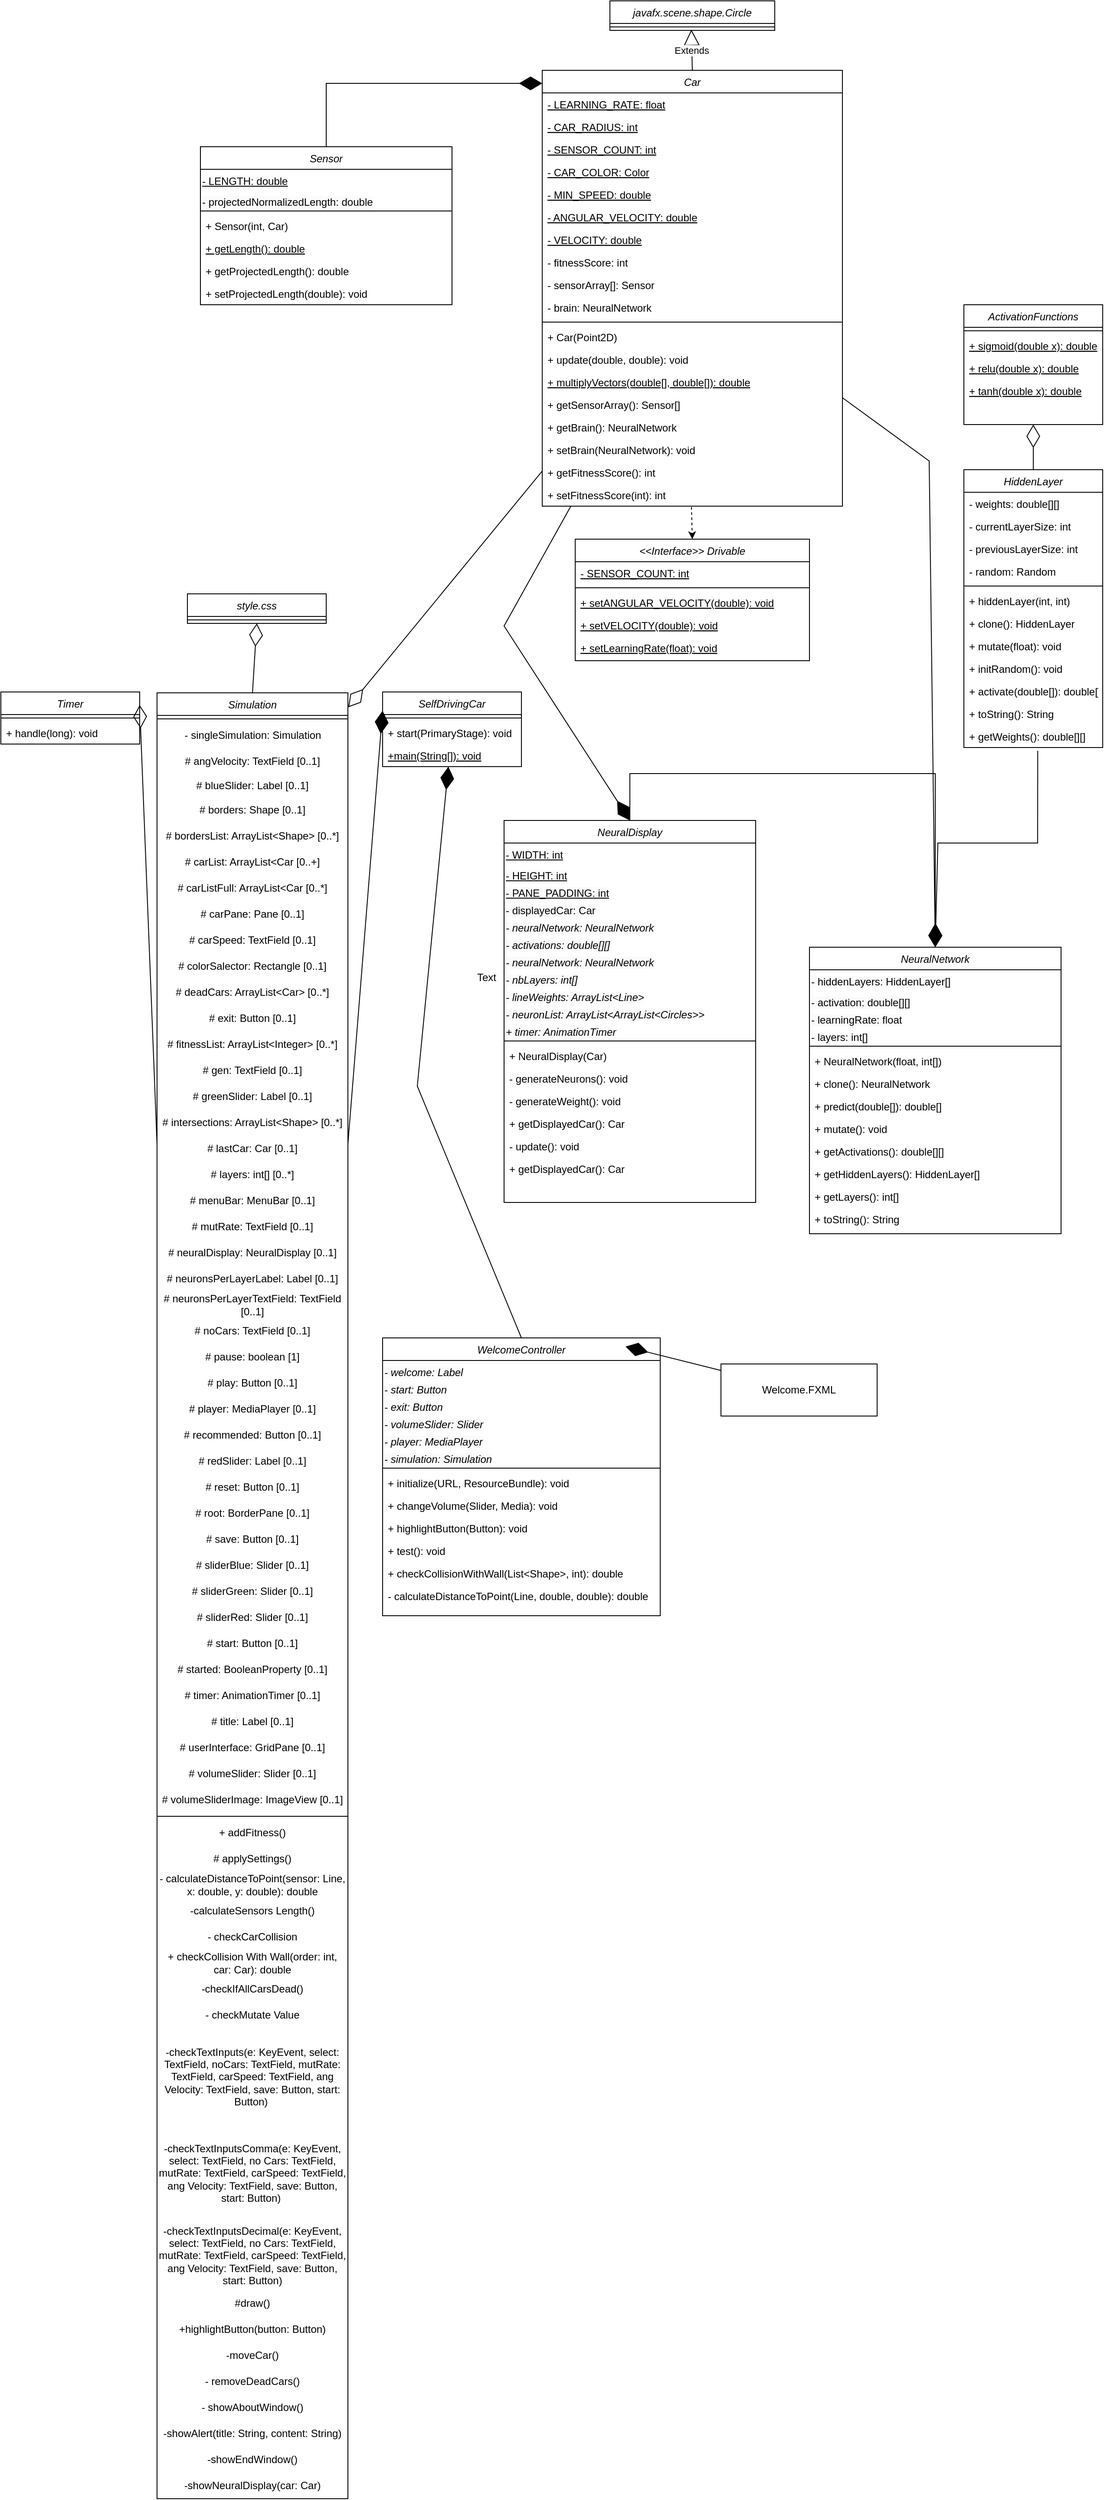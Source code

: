 <mxfile version="22.1.5" type="device">
  <diagram id="C5RBs43oDa-KdzZeNtuy" name="Page-1">
    <mxGraphModel dx="3328" dy="941" grid="1" gridSize="10" guides="1" tooltips="1" connect="1" arrows="1" fold="1" page="1" pageScale="1" pageWidth="850" pageHeight="1100" math="0" shadow="0">
      <root>
        <mxCell id="WIyWlLk6GJQsqaUBKTNV-0" />
        <mxCell id="WIyWlLk6GJQsqaUBKTNV-1" parent="WIyWlLk6GJQsqaUBKTNV-0" />
        <mxCell id="0T9Lj9NKAyRKnuzEVl1E-0" value="ActivationFunctions" style="swimlane;fontStyle=2;align=center;verticalAlign=top;childLayout=stackLayout;horizontal=1;startSize=26;horizontalStack=0;resizeParent=1;resizeLast=0;collapsible=1;marginBottom=0;rounded=0;shadow=0;strokeWidth=1;" parent="WIyWlLk6GJQsqaUBKTNV-1" vertex="1">
          <mxGeometry x="-420" y="370" width="160" height="138" as="geometry">
            <mxRectangle x="230" y="140" width="160" height="26" as="alternateBounds" />
          </mxGeometry>
        </mxCell>
        <mxCell id="0T9Lj9NKAyRKnuzEVl1E-4" value="" style="line;html=1;strokeWidth=1;align=left;verticalAlign=middle;spacingTop=-1;spacingLeft=3;spacingRight=3;rotatable=0;labelPosition=right;points=[];portConstraint=eastwest;" parent="0T9Lj9NKAyRKnuzEVl1E-0" vertex="1">
          <mxGeometry y="26" width="160" height="8" as="geometry" />
        </mxCell>
        <mxCell id="0T9Lj9NKAyRKnuzEVl1E-5" value="+ sigmoid(double x): double" style="text;align=left;verticalAlign=top;spacingLeft=4;spacingRight=4;overflow=hidden;rotatable=0;points=[[0,0.5],[1,0.5]];portConstraint=eastwest;fontStyle=4" parent="0T9Lj9NKAyRKnuzEVl1E-0" vertex="1">
          <mxGeometry y="34" width="160" height="26" as="geometry" />
        </mxCell>
        <mxCell id="0T9Lj9NKAyRKnuzEVl1E-18" value="+ relu(double x): double" style="text;align=left;verticalAlign=top;spacingLeft=4;spacingRight=4;overflow=hidden;rotatable=0;points=[[0,0.5],[1,0.5]];portConstraint=eastwest;fontStyle=4" parent="0T9Lj9NKAyRKnuzEVl1E-0" vertex="1">
          <mxGeometry y="60" width="160" height="26" as="geometry" />
        </mxCell>
        <mxCell id="0T9Lj9NKAyRKnuzEVl1E-19" value="+ tanh(double x): double" style="text;align=left;verticalAlign=top;spacingLeft=4;spacingRight=4;overflow=hidden;rotatable=0;points=[[0,0.5],[1,0.5]];portConstraint=eastwest;fontStyle=4" parent="0T9Lj9NKAyRKnuzEVl1E-0" vertex="1">
          <mxGeometry y="86" width="160" height="26" as="geometry" />
        </mxCell>
        <mxCell id="0T9Lj9NKAyRKnuzEVl1E-6" value="Car" style="swimlane;fontStyle=2;align=center;verticalAlign=top;childLayout=stackLayout;horizontal=1;startSize=26;horizontalStack=0;resizeParent=1;resizeLast=0;collapsible=1;marginBottom=0;rounded=0;shadow=0;strokeWidth=1;" parent="WIyWlLk6GJQsqaUBKTNV-1" vertex="1">
          <mxGeometry x="-906" y="100" width="346" height="502" as="geometry">
            <mxRectangle x="230" y="140" width="160" height="26" as="alternateBounds" />
          </mxGeometry>
        </mxCell>
        <mxCell id="0T9Lj9NKAyRKnuzEVl1E-7" value="- LEARNING_RATE: float" style="text;align=left;verticalAlign=top;spacingLeft=4;spacingRight=4;overflow=hidden;rotatable=0;points=[[0,0.5],[1,0.5]];portConstraint=eastwest;fontStyle=4" parent="0T9Lj9NKAyRKnuzEVl1E-6" vertex="1">
          <mxGeometry y="26" width="346" height="26" as="geometry" />
        </mxCell>
        <mxCell id="0T9Lj9NKAyRKnuzEVl1E-8" value="- CAR_RADIUS: int" style="text;align=left;verticalAlign=top;spacingLeft=4;spacingRight=4;overflow=hidden;rotatable=0;points=[[0,0.5],[1,0.5]];portConstraint=eastwest;rounded=0;shadow=0;html=0;fontStyle=4" parent="0T9Lj9NKAyRKnuzEVl1E-6" vertex="1">
          <mxGeometry y="52" width="346" height="26" as="geometry" />
        </mxCell>
        <mxCell id="0T9Lj9NKAyRKnuzEVl1E-9" value="- SENSOR_COUNT: int" style="text;align=left;verticalAlign=top;spacingLeft=4;spacingRight=4;overflow=hidden;rotatable=0;points=[[0,0.5],[1,0.5]];portConstraint=eastwest;rounded=0;shadow=0;html=0;fontStyle=4" parent="0T9Lj9NKAyRKnuzEVl1E-6" vertex="1">
          <mxGeometry y="78" width="346" height="26" as="geometry" />
        </mxCell>
        <mxCell id="0T9Lj9NKAyRKnuzEVl1E-20" value="- CAR_COLOR: Color" style="text;align=left;verticalAlign=top;spacingLeft=4;spacingRight=4;overflow=hidden;rotatable=0;points=[[0,0.5],[1,0.5]];portConstraint=eastwest;rounded=0;shadow=0;html=0;fontStyle=4" parent="0T9Lj9NKAyRKnuzEVl1E-6" vertex="1">
          <mxGeometry y="104" width="346" height="26" as="geometry" />
        </mxCell>
        <mxCell id="0T9Lj9NKAyRKnuzEVl1E-23" value="- MIN_SPEED: double" style="text;align=left;verticalAlign=top;spacingLeft=4;spacingRight=4;overflow=hidden;rotatable=0;points=[[0,0.5],[1,0.5]];portConstraint=eastwest;rounded=0;shadow=0;html=0;fontStyle=4" parent="0T9Lj9NKAyRKnuzEVl1E-6" vertex="1">
          <mxGeometry y="130" width="346" height="26" as="geometry" />
        </mxCell>
        <mxCell id="0T9Lj9NKAyRKnuzEVl1E-25" value="- ANGULAR_VELOCITY: double" style="text;align=left;verticalAlign=top;spacingLeft=4;spacingRight=4;overflow=hidden;rotatable=0;points=[[0,0.5],[1,0.5]];portConstraint=eastwest;rounded=0;shadow=0;html=0;fontStyle=4" parent="0T9Lj9NKAyRKnuzEVl1E-6" vertex="1">
          <mxGeometry y="156" width="346" height="26" as="geometry" />
        </mxCell>
        <mxCell id="0T9Lj9NKAyRKnuzEVl1E-24" value="- VELOCITY: double" style="text;align=left;verticalAlign=top;spacingLeft=4;spacingRight=4;overflow=hidden;rotatable=0;points=[[0,0.5],[1,0.5]];portConstraint=eastwest;rounded=0;shadow=0;html=0;fontStyle=4" parent="0T9Lj9NKAyRKnuzEVl1E-6" vertex="1">
          <mxGeometry y="182" width="346" height="26" as="geometry" />
        </mxCell>
        <mxCell id="0T9Lj9NKAyRKnuzEVl1E-22" value="- fitnessScore: int" style="text;align=left;verticalAlign=top;spacingLeft=4;spacingRight=4;overflow=hidden;rotatable=0;points=[[0,0.5],[1,0.5]];portConstraint=eastwest;rounded=0;shadow=0;html=0;fontStyle=0" parent="0T9Lj9NKAyRKnuzEVl1E-6" vertex="1">
          <mxGeometry y="208" width="346" height="26" as="geometry" />
        </mxCell>
        <mxCell id="0T9Lj9NKAyRKnuzEVl1E-27" value="- sensorArray[]: Sensor" style="text;align=left;verticalAlign=top;spacingLeft=4;spacingRight=4;overflow=hidden;rotatable=0;points=[[0,0.5],[1,0.5]];portConstraint=eastwest;rounded=0;shadow=0;html=0;fontStyle=0" parent="0T9Lj9NKAyRKnuzEVl1E-6" vertex="1">
          <mxGeometry y="234" width="346" height="26" as="geometry" />
        </mxCell>
        <mxCell id="0T9Lj9NKAyRKnuzEVl1E-26" value="- brain: NeuralNetwork" style="text;align=left;verticalAlign=top;spacingLeft=4;spacingRight=4;overflow=hidden;rotatable=0;points=[[0,0.5],[1,0.5]];portConstraint=eastwest;rounded=0;shadow=0;html=0;fontStyle=0" parent="0T9Lj9NKAyRKnuzEVl1E-6" vertex="1">
          <mxGeometry y="260" width="346" height="26" as="geometry" />
        </mxCell>
        <mxCell id="0T9Lj9NKAyRKnuzEVl1E-10" value="" style="line;html=1;strokeWidth=1;align=left;verticalAlign=middle;spacingTop=-1;spacingLeft=3;spacingRight=3;rotatable=0;labelPosition=right;points=[];portConstraint=eastwest;" parent="0T9Lj9NKAyRKnuzEVl1E-6" vertex="1">
          <mxGeometry y="286" width="346" height="8" as="geometry" />
        </mxCell>
        <mxCell id="0T9Lj9NKAyRKnuzEVl1E-21" value="+ Car(Point2D)" style="text;align=left;verticalAlign=top;spacingLeft=4;spacingRight=4;overflow=hidden;rotatable=0;points=[[0,0.5],[1,0.5]];portConstraint=eastwest;rounded=0;shadow=0;html=0;fontStyle=0" parent="0T9Lj9NKAyRKnuzEVl1E-6" vertex="1">
          <mxGeometry y="294" width="346" height="26" as="geometry" />
        </mxCell>
        <mxCell id="0T9Lj9NKAyRKnuzEVl1E-29" value="+ update(double, double): void" style="text;align=left;verticalAlign=top;spacingLeft=4;spacingRight=4;overflow=hidden;rotatable=0;points=[[0,0.5],[1,0.5]];portConstraint=eastwest;" parent="0T9Lj9NKAyRKnuzEVl1E-6" vertex="1">
          <mxGeometry y="320" width="346" height="26" as="geometry" />
        </mxCell>
        <mxCell id="0T9Lj9NKAyRKnuzEVl1E-11" value="+ multiplyVectors(double[], double[]): double" style="text;align=left;verticalAlign=top;spacingLeft=4;spacingRight=4;overflow=hidden;rotatable=0;points=[[0,0.5],[1,0.5]];portConstraint=eastwest;fontStyle=4" parent="0T9Lj9NKAyRKnuzEVl1E-6" vertex="1">
          <mxGeometry y="346" width="346" height="26" as="geometry" />
        </mxCell>
        <mxCell id="0T9Lj9NKAyRKnuzEVl1E-30" value="+ getSensorArray(): Sensor[]" style="text;align=left;verticalAlign=top;spacingLeft=4;spacingRight=4;overflow=hidden;rotatable=0;points=[[0,0.5],[1,0.5]];portConstraint=eastwest;" parent="0T9Lj9NKAyRKnuzEVl1E-6" vertex="1">
          <mxGeometry y="372" width="346" height="26" as="geometry" />
        </mxCell>
        <mxCell id="0T9Lj9NKAyRKnuzEVl1E-31" value="+ getBrain(): NeuralNetwork" style="text;align=left;verticalAlign=top;spacingLeft=4;spacingRight=4;overflow=hidden;rotatable=0;points=[[0,0.5],[1,0.5]];portConstraint=eastwest;" parent="0T9Lj9NKAyRKnuzEVl1E-6" vertex="1">
          <mxGeometry y="398" width="346" height="26" as="geometry" />
        </mxCell>
        <mxCell id="0T9Lj9NKAyRKnuzEVl1E-28" value="+ setBrain(NeuralNetwork): void" style="text;align=left;verticalAlign=top;spacingLeft=4;spacingRight=4;overflow=hidden;rotatable=0;points=[[0,0.5],[1,0.5]];portConstraint=eastwest;" parent="0T9Lj9NKAyRKnuzEVl1E-6" vertex="1">
          <mxGeometry y="424" width="346" height="26" as="geometry" />
        </mxCell>
        <mxCell id="0T9Lj9NKAyRKnuzEVl1E-33" value="+ getFitnessScore(): int" style="text;align=left;verticalAlign=top;spacingLeft=4;spacingRight=4;overflow=hidden;rotatable=0;points=[[0,0.5],[1,0.5]];portConstraint=eastwest;" parent="0T9Lj9NKAyRKnuzEVl1E-6" vertex="1">
          <mxGeometry y="450" width="346" height="26" as="geometry" />
        </mxCell>
        <mxCell id="0T9Lj9NKAyRKnuzEVl1E-32" value="+ setFitnessScore(int): int" style="text;align=left;verticalAlign=top;spacingLeft=4;spacingRight=4;overflow=hidden;rotatable=0;points=[[0,0.5],[1,0.5]];portConstraint=eastwest;" parent="0T9Lj9NKAyRKnuzEVl1E-6" vertex="1">
          <mxGeometry y="476" width="346" height="26" as="geometry" />
        </mxCell>
        <mxCell id="0T9Lj9NKAyRKnuzEVl1E-12" value="HiddenLayer" style="swimlane;fontStyle=2;align=center;verticalAlign=top;childLayout=stackLayout;horizontal=1;startSize=26;horizontalStack=0;resizeParent=1;resizeLast=0;collapsible=1;marginBottom=0;rounded=0;shadow=0;strokeWidth=1;" parent="WIyWlLk6GJQsqaUBKTNV-1" vertex="1">
          <mxGeometry x="-420" y="560" width="160" height="320" as="geometry">
            <mxRectangle x="230" y="140" width="160" height="26" as="alternateBounds" />
          </mxGeometry>
        </mxCell>
        <mxCell id="0T9Lj9NKAyRKnuzEVl1E-13" value="- weights: double[][]" style="text;align=left;verticalAlign=top;spacingLeft=4;spacingRight=4;overflow=hidden;rotatable=0;points=[[0,0.5],[1,0.5]];portConstraint=eastwest;" parent="0T9Lj9NKAyRKnuzEVl1E-12" vertex="1">
          <mxGeometry y="26" width="160" height="26" as="geometry" />
        </mxCell>
        <mxCell id="0T9Lj9NKAyRKnuzEVl1E-14" value="- currentLayerSize: int" style="text;align=left;verticalAlign=top;spacingLeft=4;spacingRight=4;overflow=hidden;rotatable=0;points=[[0,0.5],[1,0.5]];portConstraint=eastwest;rounded=0;shadow=0;html=0;" parent="0T9Lj9NKAyRKnuzEVl1E-12" vertex="1">
          <mxGeometry y="52" width="160" height="26" as="geometry" />
        </mxCell>
        <mxCell id="0T9Lj9NKAyRKnuzEVl1E-15" value="- previousLayerSize: int" style="text;align=left;verticalAlign=top;spacingLeft=4;spacingRight=4;overflow=hidden;rotatable=0;points=[[0,0.5],[1,0.5]];portConstraint=eastwest;rounded=0;shadow=0;html=0;" parent="0T9Lj9NKAyRKnuzEVl1E-12" vertex="1">
          <mxGeometry y="78" width="160" height="26" as="geometry" />
        </mxCell>
        <mxCell id="0T9Lj9NKAyRKnuzEVl1E-34" value="- random: Random" style="text;align=left;verticalAlign=top;spacingLeft=4;spacingRight=4;overflow=hidden;rotatable=0;points=[[0,0.5],[1,0.5]];portConstraint=eastwest;rounded=0;shadow=0;html=0;" parent="0T9Lj9NKAyRKnuzEVl1E-12" vertex="1">
          <mxGeometry y="104" width="160" height="26" as="geometry" />
        </mxCell>
        <mxCell id="0T9Lj9NKAyRKnuzEVl1E-16" value="" style="line;html=1;strokeWidth=1;align=left;verticalAlign=middle;spacingTop=-1;spacingLeft=3;spacingRight=3;rotatable=0;labelPosition=right;points=[];portConstraint=eastwest;" parent="0T9Lj9NKAyRKnuzEVl1E-12" vertex="1">
          <mxGeometry y="130" width="160" height="8" as="geometry" />
        </mxCell>
        <mxCell id="0T9Lj9NKAyRKnuzEVl1E-17" value="+ hiddenLayer(int, int)" style="text;align=left;verticalAlign=top;spacingLeft=4;spacingRight=4;overflow=hidden;rotatable=0;points=[[0,0.5],[1,0.5]];portConstraint=eastwest;" parent="0T9Lj9NKAyRKnuzEVl1E-12" vertex="1">
          <mxGeometry y="138" width="160" height="26" as="geometry" />
        </mxCell>
        <mxCell id="0T9Lj9NKAyRKnuzEVl1E-35" value="+ clone(): HiddenLayer" style="text;align=left;verticalAlign=top;spacingLeft=4;spacingRight=4;overflow=hidden;rotatable=0;points=[[0,0.5],[1,0.5]];portConstraint=eastwest;" parent="0T9Lj9NKAyRKnuzEVl1E-12" vertex="1">
          <mxGeometry y="164" width="160" height="26" as="geometry" />
        </mxCell>
        <mxCell id="0T9Lj9NKAyRKnuzEVl1E-36" value="+ mutate(float): void" style="text;align=left;verticalAlign=top;spacingLeft=4;spacingRight=4;overflow=hidden;rotatable=0;points=[[0,0.5],[1,0.5]];portConstraint=eastwest;" parent="0T9Lj9NKAyRKnuzEVl1E-12" vertex="1">
          <mxGeometry y="190" width="160" height="26" as="geometry" />
        </mxCell>
        <mxCell id="0T9Lj9NKAyRKnuzEVl1E-38" value="+ initRandom(): void" style="text;align=left;verticalAlign=top;spacingLeft=4;spacingRight=4;overflow=hidden;rotatable=0;points=[[0,0.5],[1,0.5]];portConstraint=eastwest;" parent="0T9Lj9NKAyRKnuzEVl1E-12" vertex="1">
          <mxGeometry y="216" width="160" height="26" as="geometry" />
        </mxCell>
        <mxCell id="0T9Lj9NKAyRKnuzEVl1E-37" value="+ activate(double[]): double[]" style="text;align=left;verticalAlign=top;spacingLeft=4;spacingRight=4;overflow=hidden;rotatable=0;points=[[0,0.5],[1,0.5]];portConstraint=eastwest;" parent="0T9Lj9NKAyRKnuzEVl1E-12" vertex="1">
          <mxGeometry y="242" width="160" height="26" as="geometry" />
        </mxCell>
        <mxCell id="0T9Lj9NKAyRKnuzEVl1E-39" value="+ toString(): String" style="text;align=left;verticalAlign=top;spacingLeft=4;spacingRight=4;overflow=hidden;rotatable=0;points=[[0,0.5],[1,0.5]];portConstraint=eastwest;" parent="0T9Lj9NKAyRKnuzEVl1E-12" vertex="1">
          <mxGeometry y="268" width="160" height="26" as="geometry" />
        </mxCell>
        <mxCell id="0T9Lj9NKAyRKnuzEVl1E-40" value="+ getWeights(): double[][]" style="text;align=left;verticalAlign=top;spacingLeft=4;spacingRight=4;overflow=hidden;rotatable=0;points=[[0,0.5],[1,0.5]];portConstraint=eastwest;" parent="0T9Lj9NKAyRKnuzEVl1E-12" vertex="1">
          <mxGeometry y="294" width="160" height="26" as="geometry" />
        </mxCell>
        <mxCell id="0T9Lj9NKAyRKnuzEVl1E-66" value="NeuralDisplay" style="swimlane;fontStyle=2;align=center;verticalAlign=top;childLayout=stackLayout;horizontal=1;startSize=26;horizontalStack=0;resizeParent=1;resizeLast=0;collapsible=1;marginBottom=0;rounded=0;shadow=0;strokeWidth=1;" parent="WIyWlLk6GJQsqaUBKTNV-1" vertex="1">
          <mxGeometry x="-950" y="964" width="290" height="440" as="geometry">
            <mxRectangle x="230" y="140" width="160" height="26" as="alternateBounds" />
          </mxGeometry>
        </mxCell>
        <mxCell id="0T9Lj9NKAyRKnuzEVl1E-72" value="&lt;span style=&quot;color: rgb(0, 0, 0); font-family: Helvetica; font-size: 12px; font-style: normal; font-variant-ligatures: normal; font-variant-caps: normal; font-weight: 400; letter-spacing: normal; orphans: 2; text-align: left; text-indent: 0px; text-transform: none; widows: 2; word-spacing: 0px; -webkit-text-stroke-width: 0px; background-color: rgb(251, 251, 251); text-decoration: underline; float: none; display: inline !important;&quot;&gt;- WIDTH: int&lt;/span&gt;" style="text;whiteSpace=wrap;html=1;" parent="0T9Lj9NKAyRKnuzEVl1E-66" vertex="1">
          <mxGeometry y="26" width="290" height="24" as="geometry" />
        </mxCell>
        <mxCell id="0T9Lj9NKAyRKnuzEVl1E-73" value="&lt;span style=&quot;color: rgb(0, 0, 0); font-family: Helvetica; font-size: 12px; font-style: normal; font-variant-ligatures: normal; font-variant-caps: normal; font-weight: 400; letter-spacing: normal; orphans: 2; text-align: left; text-indent: 0px; text-transform: none; widows: 2; word-spacing: 0px; -webkit-text-stroke-width: 0px; background-color: rgb(251, 251, 251); text-decoration: underline; float: none; display: inline !important;&quot;&gt;- HEIGHT: int&lt;/span&gt;" style="text;whiteSpace=wrap;html=1;" parent="0T9Lj9NKAyRKnuzEVl1E-66" vertex="1">
          <mxGeometry y="50" width="290" height="20" as="geometry" />
        </mxCell>
        <mxCell id="0T9Lj9NKAyRKnuzEVl1E-71" value="&lt;span style=&quot;color: rgb(0, 0, 0); font-family: Helvetica; font-size: 12px; font-style: normal; font-variant-ligatures: normal; font-variant-caps: normal; font-weight: 400; letter-spacing: normal; orphans: 2; text-align: left; text-indent: 0px; text-transform: none; widows: 2; word-spacing: 0px; -webkit-text-stroke-width: 0px; background-color: rgb(251, 251, 251); text-decoration: underline; float: none; display: inline !important;&quot;&gt;- PANE_PADDING: int&lt;/span&gt;" style="text;whiteSpace=wrap;html=1;" parent="0T9Lj9NKAyRKnuzEVl1E-66" vertex="1">
          <mxGeometry y="70" width="290" height="20" as="geometry" />
        </mxCell>
        <mxCell id="0T9Lj9NKAyRKnuzEVl1E-75" value="&lt;span style=&quot;color: rgb(0, 0, 0); font-family: Helvetica; font-size: 12px; font-style: normal; font-variant-ligatures: normal; font-variant-caps: normal; font-weight: 400; letter-spacing: normal; orphans: 2; text-align: left; text-indent: 0px; text-transform: none; widows: 2; word-spacing: 0px; -webkit-text-stroke-width: 0px; background-color: rgb(251, 251, 251); float: none; display: inline !important;&quot;&gt;- displayedCar: Car&lt;/span&gt;" style="text;whiteSpace=wrap;html=1;" parent="0T9Lj9NKAyRKnuzEVl1E-66" vertex="1">
          <mxGeometry y="90" width="290" height="20" as="geometry" />
        </mxCell>
        <mxCell id="0T9Lj9NKAyRKnuzEVl1E-76" value="&lt;span style=&quot;color: rgb(0, 0, 0); font-family: Helvetica; font-size: 12px; font-variant-ligatures: normal; font-variant-caps: normal; font-weight: 400; letter-spacing: normal; orphans: 2; text-align: left; text-indent: 0px; text-transform: none; widows: 2; word-spacing: 0px; -webkit-text-stroke-width: 0px; background-color: rgb(251, 251, 251); float: none; display: inline !important;&quot;&gt;&lt;i style=&quot;&quot;&gt;- neuralNetwork: NeuralNetwork&lt;/i&gt;&lt;/span&gt;" style="text;whiteSpace=wrap;html=1;" parent="0T9Lj9NKAyRKnuzEVl1E-66" vertex="1">
          <mxGeometry y="110" width="290" height="20" as="geometry" />
        </mxCell>
        <mxCell id="0T9Lj9NKAyRKnuzEVl1E-77" value="&lt;span style=&quot;color: rgb(0, 0, 0); font-family: Helvetica; font-size: 12px; font-variant-ligatures: normal; font-variant-caps: normal; font-weight: 400; letter-spacing: normal; orphans: 2; text-align: left; text-indent: 0px; text-transform: none; widows: 2; word-spacing: 0px; -webkit-text-stroke-width: 0px; background-color: rgb(251, 251, 251); float: none; display: inline !important;&quot;&gt;&lt;i style=&quot;&quot;&gt;- activations: double[][]&lt;/i&gt;&lt;/span&gt;" style="text;whiteSpace=wrap;html=1;" parent="0T9Lj9NKAyRKnuzEVl1E-66" vertex="1">
          <mxGeometry y="130" width="290" height="20" as="geometry" />
        </mxCell>
        <mxCell id="0T9Lj9NKAyRKnuzEVl1E-79" value="&lt;span style=&quot;color: rgb(0, 0, 0); font-family: Helvetica; font-size: 12px; font-variant-ligatures: normal; font-variant-caps: normal; font-weight: 400; letter-spacing: normal; orphans: 2; text-align: left; text-indent: 0px; text-transform: none; widows: 2; word-spacing: 0px; -webkit-text-stroke-width: 0px; background-color: rgb(251, 251, 251); float: none; display: inline !important;&quot;&gt;&lt;i style=&quot;&quot;&gt;- neuralNetwork: NeuralNetwork&lt;/i&gt;&lt;/span&gt;" style="text;whiteSpace=wrap;html=1;" parent="0T9Lj9NKAyRKnuzEVl1E-66" vertex="1">
          <mxGeometry y="150" width="290" height="20" as="geometry" />
        </mxCell>
        <mxCell id="0T9Lj9NKAyRKnuzEVl1E-78" value="&lt;span style=&quot;color: rgb(0, 0, 0); font-family: Helvetica; font-size: 12px; font-variant-ligatures: normal; font-variant-caps: normal; font-weight: 400; letter-spacing: normal; orphans: 2; text-align: left; text-indent: 0px; text-transform: none; widows: 2; word-spacing: 0px; -webkit-text-stroke-width: 0px; background-color: rgb(251, 251, 251); float: none; display: inline !important;&quot;&gt;&lt;i style=&quot;&quot;&gt;- nbLayers: int[]&lt;/i&gt;&lt;/span&gt;" style="text;whiteSpace=wrap;html=1;" parent="0T9Lj9NKAyRKnuzEVl1E-66" vertex="1">
          <mxGeometry y="170" width="290" height="20" as="geometry" />
        </mxCell>
        <mxCell id="0T9Lj9NKAyRKnuzEVl1E-80" value="&lt;span style=&quot;color: rgb(0, 0, 0); font-family: Helvetica; font-size: 12px; font-variant-ligatures: normal; font-variant-caps: normal; font-weight: 400; letter-spacing: normal; orphans: 2; text-align: left; text-indent: 0px; text-transform: none; widows: 2; word-spacing: 0px; -webkit-text-stroke-width: 0px; background-color: rgb(251, 251, 251); float: none; display: inline !important;&quot;&gt;&lt;i style=&quot;&quot;&gt;- lineWeights: ArrayList&amp;lt;Line&amp;gt;&lt;/i&gt;&lt;/span&gt;" style="text;whiteSpace=wrap;html=1;" parent="0T9Lj9NKAyRKnuzEVl1E-66" vertex="1">
          <mxGeometry y="190" width="290" height="20" as="geometry" />
        </mxCell>
        <mxCell id="0T9Lj9NKAyRKnuzEVl1E-81" value="&lt;span style=&quot;color: rgb(0, 0, 0); font-family: Helvetica; font-size: 12px; font-variant-ligatures: normal; font-variant-caps: normal; font-weight: 400; letter-spacing: normal; orphans: 2; text-align: left; text-indent: 0px; text-transform: none; widows: 2; word-spacing: 0px; -webkit-text-stroke-width: 0px; background-color: rgb(251, 251, 251); float: none; display: inline !important;&quot;&gt;&lt;i style=&quot;&quot;&gt;- neuronList: ArrayList&amp;lt;ArrayList&amp;lt;Circles&amp;gt;&amp;gt;&lt;/i&gt;&lt;/span&gt;" style="text;whiteSpace=wrap;html=1;" parent="0T9Lj9NKAyRKnuzEVl1E-66" vertex="1">
          <mxGeometry y="210" width="290" height="20" as="geometry" />
        </mxCell>
        <mxCell id="0T9Lj9NKAyRKnuzEVl1E-82" value="&lt;span style=&quot;color: rgb(0, 0, 0); font-family: Helvetica; font-size: 12px; font-variant-ligatures: normal; font-variant-caps: normal; font-weight: 400; letter-spacing: normal; orphans: 2; text-align: left; text-indent: 0px; text-transform: none; widows: 2; word-spacing: 0px; -webkit-text-stroke-width: 0px; background-color: rgb(251, 251, 251); float: none; display: inline !important;&quot;&gt;&lt;i style=&quot;&quot;&gt;+ timer: AnimationTimer&lt;/i&gt;&lt;/span&gt;" style="text;whiteSpace=wrap;html=1;" parent="0T9Lj9NKAyRKnuzEVl1E-66" vertex="1">
          <mxGeometry y="230" width="290" height="20" as="geometry" />
        </mxCell>
        <mxCell id="0T9Lj9NKAyRKnuzEVl1E-67" value="" style="line;html=1;strokeWidth=1;align=left;verticalAlign=middle;spacingTop=-1;spacingLeft=3;spacingRight=3;rotatable=0;labelPosition=right;points=[];portConstraint=eastwest;" parent="0T9Lj9NKAyRKnuzEVl1E-66" vertex="1">
          <mxGeometry y="250" width="290" height="8" as="geometry" />
        </mxCell>
        <mxCell id="0T9Lj9NKAyRKnuzEVl1E-68" value="+ NeuralDisplay(Car)" style="text;align=left;verticalAlign=top;spacingLeft=4;spacingRight=4;overflow=hidden;rotatable=0;points=[[0,0.5],[1,0.5]];portConstraint=eastwest;fontStyle=0" parent="0T9Lj9NKAyRKnuzEVl1E-66" vertex="1">
          <mxGeometry y="258" width="290" height="26" as="geometry" />
        </mxCell>
        <mxCell id="0T9Lj9NKAyRKnuzEVl1E-69" value="- generateNeurons(): void" style="text;align=left;verticalAlign=top;spacingLeft=4;spacingRight=4;overflow=hidden;rotatable=0;points=[[0,0.5],[1,0.5]];portConstraint=eastwest;fontStyle=0" parent="0T9Lj9NKAyRKnuzEVl1E-66" vertex="1">
          <mxGeometry y="284" width="290" height="26" as="geometry" />
        </mxCell>
        <mxCell id="0T9Lj9NKAyRKnuzEVl1E-70" value="- generateWeight(): void" style="text;align=left;verticalAlign=top;spacingLeft=4;spacingRight=4;overflow=hidden;rotatable=0;points=[[0,0.5],[1,0.5]];portConstraint=eastwest;fontStyle=0" parent="0T9Lj9NKAyRKnuzEVl1E-66" vertex="1">
          <mxGeometry y="310" width="290" height="26" as="geometry" />
        </mxCell>
        <mxCell id="0T9Lj9NKAyRKnuzEVl1E-84" value="+ getDisplayedCar(): Car" style="text;align=left;verticalAlign=top;spacingLeft=4;spacingRight=4;overflow=hidden;rotatable=0;points=[[0,0.5],[1,0.5]];portConstraint=eastwest;fontStyle=0" parent="0T9Lj9NKAyRKnuzEVl1E-66" vertex="1">
          <mxGeometry y="336" width="290" height="26" as="geometry" />
        </mxCell>
        <mxCell id="0T9Lj9NKAyRKnuzEVl1E-83" value="- update(): void" style="text;align=left;verticalAlign=top;spacingLeft=4;spacingRight=4;overflow=hidden;rotatable=0;points=[[0,0.5],[1,0.5]];portConstraint=eastwest;fontStyle=0" parent="0T9Lj9NKAyRKnuzEVl1E-66" vertex="1">
          <mxGeometry y="362" width="290" height="26" as="geometry" />
        </mxCell>
        <mxCell id="0T9Lj9NKAyRKnuzEVl1E-86" value="+ getDisplayedCar(): Car" style="text;align=left;verticalAlign=top;spacingLeft=4;spacingRight=4;overflow=hidden;rotatable=0;points=[[0,0.5],[1,0.5]];portConstraint=eastwest;fontStyle=0" parent="0T9Lj9NKAyRKnuzEVl1E-66" vertex="1">
          <mxGeometry y="388" width="290" height="26" as="geometry" />
        </mxCell>
        <mxCell id="0T9Lj9NKAyRKnuzEVl1E-92" value="Timer" style="swimlane;fontStyle=2;align=center;verticalAlign=top;childLayout=stackLayout;horizontal=1;startSize=26;horizontalStack=0;resizeParent=1;resizeLast=0;collapsible=1;marginBottom=0;rounded=0;shadow=0;strokeWidth=1;" parent="WIyWlLk6GJQsqaUBKTNV-1" vertex="1">
          <mxGeometry x="-1530" y="816" width="160" height="60" as="geometry">
            <mxRectangle x="230" y="140" width="160" height="26" as="alternateBounds" />
          </mxGeometry>
        </mxCell>
        <mxCell id="0T9Lj9NKAyRKnuzEVl1E-93" value="" style="line;html=1;strokeWidth=1;align=left;verticalAlign=middle;spacingTop=-1;spacingLeft=3;spacingRight=3;rotatable=0;labelPosition=right;points=[];portConstraint=eastwest;" parent="0T9Lj9NKAyRKnuzEVl1E-92" vertex="1">
          <mxGeometry y="26" width="160" height="8" as="geometry" />
        </mxCell>
        <mxCell id="0T9Lj9NKAyRKnuzEVl1E-96" value="+ handle(long): void" style="text;align=left;verticalAlign=top;spacingLeft=4;spacingRight=4;overflow=hidden;rotatable=0;points=[[0,0.5],[1,0.5]];portConstraint=eastwest;fontStyle=0" parent="0T9Lj9NKAyRKnuzEVl1E-92" vertex="1">
          <mxGeometry y="34" width="160" height="26" as="geometry" />
        </mxCell>
        <mxCell id="0T9Lj9NKAyRKnuzEVl1E-97" value="NeuralNetwork" style="swimlane;fontStyle=2;align=center;verticalAlign=top;childLayout=stackLayout;horizontal=1;startSize=26;horizontalStack=0;resizeParent=1;resizeLast=0;collapsible=1;marginBottom=0;rounded=0;shadow=0;strokeWidth=1;" parent="WIyWlLk6GJQsqaUBKTNV-1" vertex="1">
          <mxGeometry x="-598" y="1110" width="290" height="330" as="geometry">
            <mxRectangle x="230" y="140" width="160" height="26" as="alternateBounds" />
          </mxGeometry>
        </mxCell>
        <mxCell id="0T9Lj9NKAyRKnuzEVl1E-98" value="&lt;span style=&quot;color: rgb(0, 0, 0); font-family: Helvetica; font-size: 12px; font-style: normal; font-variant-ligatures: normal; font-variant-caps: normal; font-weight: 400; letter-spacing: normal; orphans: 2; text-align: left; text-indent: 0px; text-transform: none; widows: 2; word-spacing: 0px; -webkit-text-stroke-width: 0px; background-color: rgb(251, 251, 251); float: none; display: inline !important;&quot;&gt;- hiddenLayers: HiddenLayer[]&lt;/span&gt;" style="text;whiteSpace=wrap;html=1;" parent="0T9Lj9NKAyRKnuzEVl1E-97" vertex="1">
          <mxGeometry y="26" width="290" height="24" as="geometry" />
        </mxCell>
        <mxCell id="0T9Lj9NKAyRKnuzEVl1E-99" value="&lt;span style=&quot;color: rgb(0, 0, 0); font-family: Helvetica; font-size: 12px; font-style: normal; font-variant-ligatures: normal; font-variant-caps: normal; font-weight: 400; letter-spacing: normal; orphans: 2; text-align: left; text-indent: 0px; text-transform: none; widows: 2; word-spacing: 0px; -webkit-text-stroke-width: 0px; background-color: rgb(251, 251, 251); float: none; display: inline !important;&quot;&gt;- activation: double[][]&lt;/span&gt;" style="text;whiteSpace=wrap;html=1;fontStyle=0" parent="0T9Lj9NKAyRKnuzEVl1E-97" vertex="1">
          <mxGeometry y="50" width="290" height="20" as="geometry" />
        </mxCell>
        <mxCell id="0T9Lj9NKAyRKnuzEVl1E-100" value="&lt;span style=&quot;color: rgb(0, 0, 0); font-family: Helvetica; font-size: 12px; font-style: normal; font-variant-ligatures: normal; font-variant-caps: normal; font-weight: 400; letter-spacing: normal; orphans: 2; text-align: left; text-indent: 0px; text-transform: none; widows: 2; word-spacing: 0px; -webkit-text-stroke-width: 0px; background-color: rgb(251, 251, 251); float: none; display: inline !important;&quot;&gt;- learningRate: float&lt;/span&gt;" style="text;whiteSpace=wrap;html=1;fontStyle=0" parent="0T9Lj9NKAyRKnuzEVl1E-97" vertex="1">
          <mxGeometry y="70" width="290" height="20" as="geometry" />
        </mxCell>
        <mxCell id="0T9Lj9NKAyRKnuzEVl1E-101" value="- layers: int[]" style="text;whiteSpace=wrap;html=1;" parent="0T9Lj9NKAyRKnuzEVl1E-97" vertex="1">
          <mxGeometry y="90" width="290" height="20" as="geometry" />
        </mxCell>
        <mxCell id="0T9Lj9NKAyRKnuzEVl1E-109" value="" style="line;html=1;strokeWidth=1;align=left;verticalAlign=middle;spacingTop=-1;spacingLeft=3;spacingRight=3;rotatable=0;labelPosition=right;points=[];portConstraint=eastwest;" parent="0T9Lj9NKAyRKnuzEVl1E-97" vertex="1">
          <mxGeometry y="110" width="290" height="8" as="geometry" />
        </mxCell>
        <mxCell id="0T9Lj9NKAyRKnuzEVl1E-110" value="+ NeuralNetwork(float, int[])" style="text;align=left;verticalAlign=top;spacingLeft=4;spacingRight=4;overflow=hidden;rotatable=0;points=[[0,0.5],[1,0.5]];portConstraint=eastwest;fontStyle=0" parent="0T9Lj9NKAyRKnuzEVl1E-97" vertex="1">
          <mxGeometry y="118" width="290" height="26" as="geometry" />
        </mxCell>
        <mxCell id="0T9Lj9NKAyRKnuzEVl1E-111" value="+ clone(): NeuralNetwork" style="text;align=left;verticalAlign=top;spacingLeft=4;spacingRight=4;overflow=hidden;rotatable=0;points=[[0,0.5],[1,0.5]];portConstraint=eastwest;fontStyle=0" parent="0T9Lj9NKAyRKnuzEVl1E-97" vertex="1">
          <mxGeometry y="144" width="290" height="26" as="geometry" />
        </mxCell>
        <mxCell id="0T9Lj9NKAyRKnuzEVl1E-112" value="+ predict(double[]): double[]" style="text;align=left;verticalAlign=top;spacingLeft=4;spacingRight=4;overflow=hidden;rotatable=0;points=[[0,0.5],[1,0.5]];portConstraint=eastwest;fontStyle=0" parent="0T9Lj9NKAyRKnuzEVl1E-97" vertex="1">
          <mxGeometry y="170" width="290" height="26" as="geometry" />
        </mxCell>
        <mxCell id="0T9Lj9NKAyRKnuzEVl1E-113" value="+ mutate(): void" style="text;align=left;verticalAlign=top;spacingLeft=4;spacingRight=4;overflow=hidden;rotatable=0;points=[[0,0.5],[1,0.5]];portConstraint=eastwest;fontStyle=0" parent="0T9Lj9NKAyRKnuzEVl1E-97" vertex="1">
          <mxGeometry y="196" width="290" height="26" as="geometry" />
        </mxCell>
        <mxCell id="0T9Lj9NKAyRKnuzEVl1E-114" value="+ getActivations(): double[][]" style="text;align=left;verticalAlign=top;spacingLeft=4;spacingRight=4;overflow=hidden;rotatable=0;points=[[0,0.5],[1,0.5]];portConstraint=eastwest;fontStyle=0" parent="0T9Lj9NKAyRKnuzEVl1E-97" vertex="1">
          <mxGeometry y="222" width="290" height="26" as="geometry" />
        </mxCell>
        <mxCell id="0T9Lj9NKAyRKnuzEVl1E-115" value="+ getHiddenLayers(): HiddenLayer[]" style="text;align=left;verticalAlign=top;spacingLeft=4;spacingRight=4;overflow=hidden;rotatable=0;points=[[0,0.5],[1,0.5]];portConstraint=eastwest;fontStyle=0" parent="0T9Lj9NKAyRKnuzEVl1E-97" vertex="1">
          <mxGeometry y="248" width="290" height="26" as="geometry" />
        </mxCell>
        <mxCell id="0T9Lj9NKAyRKnuzEVl1E-116" value="+ getLayers(): int[]" style="text;align=left;verticalAlign=top;spacingLeft=4;spacingRight=4;overflow=hidden;rotatable=0;points=[[0,0.5],[1,0.5]];portConstraint=eastwest;fontStyle=0" parent="0T9Lj9NKAyRKnuzEVl1E-97" vertex="1">
          <mxGeometry y="274" width="290" height="26" as="geometry" />
        </mxCell>
        <mxCell id="0T9Lj9NKAyRKnuzEVl1E-117" value="+ toString(): String" style="text;align=left;verticalAlign=top;spacingLeft=4;spacingRight=4;overflow=hidden;rotatable=0;points=[[0,0.5],[1,0.5]];portConstraint=eastwest;fontStyle=0" parent="0T9Lj9NKAyRKnuzEVl1E-97" vertex="1">
          <mxGeometry y="300" width="290" height="26" as="geometry" />
        </mxCell>
        <mxCell id="0T9Lj9NKAyRKnuzEVl1E-118" value="SelfDrivingCar" style="swimlane;fontStyle=2;align=center;verticalAlign=top;childLayout=stackLayout;horizontal=1;startSize=26;horizontalStack=0;resizeParent=1;resizeLast=0;collapsible=1;marginBottom=0;rounded=0;shadow=0;strokeWidth=1;" parent="WIyWlLk6GJQsqaUBKTNV-1" vertex="1">
          <mxGeometry x="-1090" y="816" width="160" height="86" as="geometry">
            <mxRectangle x="230" y="140" width="160" height="26" as="alternateBounds" />
          </mxGeometry>
        </mxCell>
        <mxCell id="0T9Lj9NKAyRKnuzEVl1E-119" value="" style="line;html=1;strokeWidth=1;align=left;verticalAlign=middle;spacingTop=-1;spacingLeft=3;spacingRight=3;rotatable=0;labelPosition=right;points=[];portConstraint=eastwest;" parent="0T9Lj9NKAyRKnuzEVl1E-118" vertex="1">
          <mxGeometry y="26" width="160" height="8" as="geometry" />
        </mxCell>
        <mxCell id="0T9Lj9NKAyRKnuzEVl1E-120" value="+ start(PrimaryStage): void" style="text;align=left;verticalAlign=top;spacingLeft=4;spacingRight=4;overflow=hidden;rotatable=0;points=[[0,0.5],[1,0.5]];portConstraint=eastwest;fontStyle=0" parent="0T9Lj9NKAyRKnuzEVl1E-118" vertex="1">
          <mxGeometry y="34" width="160" height="26" as="geometry" />
        </mxCell>
        <mxCell id="0T9Lj9NKAyRKnuzEVl1E-121" value="+main(String[]): void" style="text;align=left;verticalAlign=top;spacingLeft=4;spacingRight=4;overflow=hidden;rotatable=0;points=[[0,0.5],[1,0.5]];portConstraint=eastwest;fontStyle=4" parent="0T9Lj9NKAyRKnuzEVl1E-118" vertex="1">
          <mxGeometry y="60" width="160" height="26" as="geometry" />
        </mxCell>
        <mxCell id="0T9Lj9NKAyRKnuzEVl1E-122" value="Sensor" style="swimlane;fontStyle=2;align=center;verticalAlign=top;childLayout=stackLayout;horizontal=1;startSize=26;horizontalStack=0;resizeParent=1;resizeLast=0;collapsible=1;marginBottom=0;rounded=0;shadow=0;strokeWidth=1;" parent="WIyWlLk6GJQsqaUBKTNV-1" vertex="1">
          <mxGeometry x="-1300" y="188" width="290" height="182" as="geometry">
            <mxRectangle x="230" y="140" width="160" height="26" as="alternateBounds" />
          </mxGeometry>
        </mxCell>
        <mxCell id="0T9Lj9NKAyRKnuzEVl1E-123" value="&lt;span style=&quot;color: rgb(0, 0, 0); font-family: Helvetica; font-size: 12px; font-style: normal; font-variant-ligatures: normal; font-variant-caps: normal; font-weight: 400; letter-spacing: normal; orphans: 2; text-align: left; text-indent: 0px; text-transform: none; widows: 2; word-spacing: 0px; -webkit-text-stroke-width: 0px; background-color: rgb(251, 251, 251); float: none; display: inline !important;&quot;&gt;&lt;u&gt;- LENGTH: double&lt;/u&gt;&lt;/span&gt;" style="text;whiteSpace=wrap;html=1;" parent="0T9Lj9NKAyRKnuzEVl1E-122" vertex="1">
          <mxGeometry y="26" width="290" height="24" as="geometry" />
        </mxCell>
        <mxCell id="0T9Lj9NKAyRKnuzEVl1E-124" value="&lt;span style=&quot;color: rgb(0, 0, 0); font-family: Helvetica; font-size: 12px; font-style: normal; font-variant-ligatures: normal; font-variant-caps: normal; font-weight: 400; letter-spacing: normal; orphans: 2; text-align: left; text-indent: 0px; text-transform: none; widows: 2; word-spacing: 0px; -webkit-text-stroke-width: 0px; background-color: rgb(251, 251, 251); float: none; display: inline !important;&quot;&gt;- projectedNormalizedLength: double&lt;/span&gt;" style="text;whiteSpace=wrap;html=1;fontStyle=0" parent="0T9Lj9NKAyRKnuzEVl1E-122" vertex="1">
          <mxGeometry y="50" width="290" height="20" as="geometry" />
        </mxCell>
        <mxCell id="0T9Lj9NKAyRKnuzEVl1E-127" value="" style="line;html=1;strokeWidth=1;align=left;verticalAlign=middle;spacingTop=-1;spacingLeft=3;spacingRight=3;rotatable=0;labelPosition=right;points=[];portConstraint=eastwest;" parent="0T9Lj9NKAyRKnuzEVl1E-122" vertex="1">
          <mxGeometry y="70" width="290" height="8" as="geometry" />
        </mxCell>
        <mxCell id="0T9Lj9NKAyRKnuzEVl1E-128" value="+ Sensor(int, Car)" style="text;align=left;verticalAlign=top;spacingLeft=4;spacingRight=4;overflow=hidden;rotatable=0;points=[[0,0.5],[1,0.5]];portConstraint=eastwest;fontStyle=0" parent="0T9Lj9NKAyRKnuzEVl1E-122" vertex="1">
          <mxGeometry y="78" width="290" height="26" as="geometry" />
        </mxCell>
        <mxCell id="0T9Lj9NKAyRKnuzEVl1E-129" value="+ getLength(): double" style="text;align=left;verticalAlign=top;spacingLeft=4;spacingRight=4;overflow=hidden;rotatable=0;points=[[0,0.5],[1,0.5]];portConstraint=eastwest;fontStyle=4" parent="0T9Lj9NKAyRKnuzEVl1E-122" vertex="1">
          <mxGeometry y="104" width="290" height="26" as="geometry" />
        </mxCell>
        <mxCell id="0T9Lj9NKAyRKnuzEVl1E-130" value="+ getProjectedLength(): double" style="text;align=left;verticalAlign=top;spacingLeft=4;spacingRight=4;overflow=hidden;rotatable=0;points=[[0,0.5],[1,0.5]];portConstraint=eastwest;fontStyle=0" parent="0T9Lj9NKAyRKnuzEVl1E-122" vertex="1">
          <mxGeometry y="130" width="290" height="26" as="geometry" />
        </mxCell>
        <mxCell id="0T9Lj9NKAyRKnuzEVl1E-136" value="+ setProjectedLength(double): void" style="text;align=left;verticalAlign=top;spacingLeft=4;spacingRight=4;overflow=hidden;rotatable=0;points=[[0,0.5],[1,0.5]];portConstraint=eastwest;fontStyle=0" parent="0T9Lj9NKAyRKnuzEVl1E-122" vertex="1">
          <mxGeometry y="156" width="290" height="26" as="geometry" />
        </mxCell>
        <mxCell id="0T9Lj9NKAyRKnuzEVl1E-137" value="WelcomeController" style="swimlane;fontStyle=2;align=center;verticalAlign=top;childLayout=stackLayout;horizontal=1;startSize=26;horizontalStack=0;resizeParent=1;resizeLast=0;collapsible=1;marginBottom=0;rounded=0;shadow=0;strokeWidth=1;" parent="WIyWlLk6GJQsqaUBKTNV-1" vertex="1">
          <mxGeometry x="-1090" y="1560" width="320" height="320" as="geometry">
            <mxRectangle x="-1090" y="1560" width="160" height="26" as="alternateBounds" />
          </mxGeometry>
        </mxCell>
        <mxCell id="239VDCw83_5TDXjA1n3P-55" value="" style="endArrow=diamondThin;endFill=1;endSize=24;html=1;rounded=0;entryX=0.007;entryY=0.062;entryDx=0;entryDy=0;entryPerimeter=0;" parent="0T9Lj9NKAyRKnuzEVl1E-137" source="DzD_gmXR54Xh9kk08HtV-0" edge="1">
          <mxGeometry width="160" relative="1" as="geometry">
            <mxPoint x="784.76" y="40.16" as="sourcePoint" />
            <mxPoint x="280" y="10.0" as="targetPoint" />
          </mxGeometry>
        </mxCell>
        <mxCell id="0T9Lj9NKAyRKnuzEVl1E-143" value="&lt;span style=&quot;color: rgb(0, 0, 0); font-family: Helvetica; font-size: 12px; font-variant-ligatures: normal; font-variant-caps: normal; font-weight: 400; letter-spacing: normal; orphans: 2; text-align: left; text-indent: 0px; text-transform: none; widows: 2; word-spacing: 0px; -webkit-text-stroke-width: 0px; background-color: rgb(251, 251, 251); float: none; display: inline !important;&quot;&gt;&lt;i style=&quot;&quot;&gt;- welcome: Label&lt;/i&gt;&lt;/span&gt;" style="text;whiteSpace=wrap;html=1;" parent="0T9Lj9NKAyRKnuzEVl1E-137" vertex="1">
          <mxGeometry y="26" width="320" height="20" as="geometry" />
        </mxCell>
        <mxCell id="0T9Lj9NKAyRKnuzEVl1E-144" value="&lt;span style=&quot;color: rgb(0, 0, 0); font-family: Helvetica; font-size: 12px; font-variant-ligatures: normal; font-variant-caps: normal; font-weight: 400; letter-spacing: normal; orphans: 2; text-align: left; text-indent: 0px; text-transform: none; widows: 2; word-spacing: 0px; -webkit-text-stroke-width: 0px; background-color: rgb(251, 251, 251); float: none; display: inline !important;&quot;&gt;&lt;i style=&quot;&quot;&gt;- start: Button&lt;/i&gt;&lt;/span&gt;" style="text;whiteSpace=wrap;html=1;" parent="0T9Lj9NKAyRKnuzEVl1E-137" vertex="1">
          <mxGeometry y="46" width="320" height="20" as="geometry" />
        </mxCell>
        <mxCell id="0T9Lj9NKAyRKnuzEVl1E-145" value="&lt;span style=&quot;color: rgb(0, 0, 0); font-family: Helvetica; font-size: 12px; font-variant-ligatures: normal; font-variant-caps: normal; font-weight: 400; letter-spacing: normal; orphans: 2; text-align: left; text-indent: 0px; text-transform: none; widows: 2; word-spacing: 0px; -webkit-text-stroke-width: 0px; background-color: rgb(251, 251, 251); float: none; display: inline !important;&quot;&gt;&lt;i style=&quot;&quot;&gt;- exit: Button&lt;/i&gt;&lt;/span&gt;" style="text;whiteSpace=wrap;html=1;" parent="0T9Lj9NKAyRKnuzEVl1E-137" vertex="1">
          <mxGeometry y="66" width="320" height="20" as="geometry" />
        </mxCell>
        <mxCell id="0T9Lj9NKAyRKnuzEVl1E-146" value="&lt;span style=&quot;color: rgb(0, 0, 0); font-family: Helvetica; font-size: 12px; font-variant-ligatures: normal; font-variant-caps: normal; font-weight: 400; letter-spacing: normal; orphans: 2; text-align: left; text-indent: 0px; text-transform: none; widows: 2; word-spacing: 0px; -webkit-text-stroke-width: 0px; background-color: rgb(251, 251, 251); float: none; display: inline !important;&quot;&gt;&lt;i style=&quot;&quot;&gt;- volumeSlider: Slider&lt;/i&gt;&lt;/span&gt;" style="text;whiteSpace=wrap;html=1;" parent="0T9Lj9NKAyRKnuzEVl1E-137" vertex="1">
          <mxGeometry y="86" width="320" height="20" as="geometry" />
        </mxCell>
        <mxCell id="0T9Lj9NKAyRKnuzEVl1E-147" value="&lt;span style=&quot;color: rgb(0, 0, 0); font-family: Helvetica; font-size: 12px; font-variant-ligatures: normal; font-variant-caps: normal; font-weight: 400; letter-spacing: normal; orphans: 2; text-align: left; text-indent: 0px; text-transform: none; widows: 2; word-spacing: 0px; -webkit-text-stroke-width: 0px; background-color: rgb(251, 251, 251); float: none; display: inline !important;&quot;&gt;&lt;i style=&quot;&quot;&gt;- player: MediaPlayer&lt;/i&gt;&lt;/span&gt;" style="text;whiteSpace=wrap;html=1;" parent="0T9Lj9NKAyRKnuzEVl1E-137" vertex="1">
          <mxGeometry y="106" width="320" height="20" as="geometry" />
        </mxCell>
        <mxCell id="0T9Lj9NKAyRKnuzEVl1E-148" value="&lt;span style=&quot;color: rgb(0, 0, 0); font-family: Helvetica; font-size: 12px; font-variant-ligatures: normal; font-variant-caps: normal; font-weight: 400; letter-spacing: normal; orphans: 2; text-align: left; text-indent: 0px; text-transform: none; widows: 2; word-spacing: 0px; -webkit-text-stroke-width: 0px; background-color: rgb(251, 251, 251); float: none; display: inline !important;&quot;&gt;&lt;i style=&quot;&quot;&gt;- simulation: Simulation&lt;/i&gt;&lt;/span&gt;" style="text;whiteSpace=wrap;html=1;" parent="0T9Lj9NKAyRKnuzEVl1E-137" vertex="1">
          <mxGeometry y="126" width="320" height="20" as="geometry" />
        </mxCell>
        <mxCell id="0T9Lj9NKAyRKnuzEVl1E-149" value="" style="line;html=1;strokeWidth=1;align=left;verticalAlign=middle;spacingTop=-1;spacingLeft=3;spacingRight=3;rotatable=0;labelPosition=right;points=[];portConstraint=eastwest;" parent="0T9Lj9NKAyRKnuzEVl1E-137" vertex="1">
          <mxGeometry y="146" width="320" height="8" as="geometry" />
        </mxCell>
        <mxCell id="0T9Lj9NKAyRKnuzEVl1E-150" value="+ initialize(URL, ResourceBundle): void" style="text;align=left;verticalAlign=top;spacingLeft=4;spacingRight=4;overflow=hidden;rotatable=0;points=[[0,0.5],[1,0.5]];portConstraint=eastwest;fontStyle=0" parent="0T9Lj9NKAyRKnuzEVl1E-137" vertex="1">
          <mxGeometry y="154" width="320" height="26" as="geometry" />
        </mxCell>
        <mxCell id="0T9Lj9NKAyRKnuzEVl1E-151" value="+ changeVolume(Slider, Media): void" style="text;align=left;verticalAlign=top;spacingLeft=4;spacingRight=4;overflow=hidden;rotatable=0;points=[[0,0.5],[1,0.5]];portConstraint=eastwest;fontStyle=0" parent="0T9Lj9NKAyRKnuzEVl1E-137" vertex="1">
          <mxGeometry y="180" width="320" height="26" as="geometry" />
        </mxCell>
        <mxCell id="0T9Lj9NKAyRKnuzEVl1E-152" value="+ highlightButton(Button): void" style="text;align=left;verticalAlign=top;spacingLeft=4;spacingRight=4;overflow=hidden;rotatable=0;points=[[0,0.5],[1,0.5]];portConstraint=eastwest;fontStyle=0" parent="0T9Lj9NKAyRKnuzEVl1E-137" vertex="1">
          <mxGeometry y="206" width="320" height="26" as="geometry" />
        </mxCell>
        <mxCell id="0T9Lj9NKAyRKnuzEVl1E-153" value="+ test(): void" style="text;align=left;verticalAlign=top;spacingLeft=4;spacingRight=4;overflow=hidden;rotatable=0;points=[[0,0.5],[1,0.5]];portConstraint=eastwest;fontStyle=0" parent="0T9Lj9NKAyRKnuzEVl1E-137" vertex="1">
          <mxGeometry y="232" width="320" height="26" as="geometry" />
        </mxCell>
        <mxCell id="0T9Lj9NKAyRKnuzEVl1E-154" value="+ checkCollisionWithWall(List&lt;Shape&gt;, int): double" style="text;align=left;verticalAlign=top;spacingLeft=4;spacingRight=4;overflow=hidden;rotatable=0;points=[[0,0.5],[1,0.5]];portConstraint=eastwest;fontStyle=0" parent="0T9Lj9NKAyRKnuzEVl1E-137" vertex="1">
          <mxGeometry y="258" width="320" height="26" as="geometry" />
        </mxCell>
        <mxCell id="0T9Lj9NKAyRKnuzEVl1E-155" value="- calculateDistanceToPoint(Line, double, double): double" style="text;align=left;verticalAlign=top;spacingLeft=4;spacingRight=4;overflow=hidden;rotatable=0;points=[[0,0.5],[1,0.5]];portConstraint=eastwest;fontStyle=0" parent="0T9Lj9NKAyRKnuzEVl1E-137" vertex="1">
          <mxGeometry y="284" width="320" height="26" as="geometry" />
        </mxCell>
        <mxCell id="0T9Lj9NKAyRKnuzEVl1E-156" value="style.css&#xa;" style="swimlane;fontStyle=2;align=center;verticalAlign=top;childLayout=stackLayout;horizontal=1;startSize=26;horizontalStack=0;resizeParent=1;resizeLast=0;collapsible=1;marginBottom=0;rounded=0;shadow=0;strokeWidth=1;" parent="WIyWlLk6GJQsqaUBKTNV-1" vertex="1">
          <mxGeometry x="-1315" y="703" width="160" height="34" as="geometry">
            <mxRectangle x="230" y="140" width="160" height="26" as="alternateBounds" />
          </mxGeometry>
        </mxCell>
        <mxCell id="0T9Lj9NKAyRKnuzEVl1E-157" value="" style="line;html=1;strokeWidth=1;align=left;verticalAlign=middle;spacingTop=-1;spacingLeft=3;spacingRight=3;rotatable=0;labelPosition=right;points=[];portConstraint=eastwest;" parent="0T9Lj9NKAyRKnuzEVl1E-156" vertex="1">
          <mxGeometry y="26" width="160" height="8" as="geometry" />
        </mxCell>
        <mxCell id="0T9Lj9NKAyRKnuzEVl1E-161" value="Simulation" style="swimlane;fontStyle=2;align=center;verticalAlign=top;childLayout=stackLayout;horizontal=1;startSize=26;horizontalStack=0;resizeParent=1;resizeLast=0;collapsible=1;marginBottom=0;rounded=0;shadow=0;strokeWidth=1;" parent="WIyWlLk6GJQsqaUBKTNV-1" vertex="1">
          <mxGeometry x="-1350" y="817" width="220" height="2080" as="geometry">
            <mxRectangle x="230" y="140" width="160" height="26" as="alternateBounds" />
          </mxGeometry>
        </mxCell>
        <mxCell id="0T9Lj9NKAyRKnuzEVl1E-162" value="" style="line;html=1;strokeWidth=1;align=left;verticalAlign=middle;spacingTop=-1;spacingLeft=3;spacingRight=3;rotatable=0;labelPosition=right;points=[];portConstraint=eastwest;" parent="0T9Lj9NKAyRKnuzEVl1E-161" vertex="1">
          <mxGeometry y="26" width="220" height="8" as="geometry" />
        </mxCell>
        <mxCell id="239VDCw83_5TDXjA1n3P-34" value="-&amp;nbsp;singleSimulation: Simulation" style="text;html=1;align=center;verticalAlign=middle;resizable=0;points=[];autosize=1;strokeColor=none;fillColor=none;" parent="0T9Lj9NKAyRKnuzEVl1E-161" vertex="1">
          <mxGeometry y="34" width="220" height="30" as="geometry" />
        </mxCell>
        <mxCell id="nv3WrUS5gKoo7LWLeV3Z-10" value="# angVelocity: TextField [0..1]" style="text;html=1;strokeColor=none;fillColor=none;align=center;verticalAlign=middle;whiteSpace=wrap;rounded=0;" vertex="1" parent="0T9Lj9NKAyRKnuzEVl1E-161">
          <mxGeometry y="64" width="220" height="30" as="geometry" />
        </mxCell>
        <mxCell id="nv3WrUS5gKoo7LWLeV3Z-11" value="# blueSlider: Label [0..1]" style="text;html=1;strokeColor=none;fillColor=none;align=center;verticalAlign=middle;whiteSpace=wrap;rounded=0;" vertex="1" parent="0T9Lj9NKAyRKnuzEVl1E-161">
          <mxGeometry y="94" width="220" height="26" as="geometry" />
        </mxCell>
        <mxCell id="nv3WrUS5gKoo7LWLeV3Z-12" value="# borders: Shape [0..1]" style="text;html=1;strokeColor=none;fillColor=none;align=center;verticalAlign=middle;whiteSpace=wrap;rounded=0;" vertex="1" parent="0T9Lj9NKAyRKnuzEVl1E-161">
          <mxGeometry y="120" width="220" height="30" as="geometry" />
        </mxCell>
        <mxCell id="nv3WrUS5gKoo7LWLeV3Z-13" value="#&amp;nbsp;bordersList: ArrayList&amp;lt;Shape&amp;gt; [0..*]" style="text;html=1;strokeColor=none;fillColor=none;align=center;verticalAlign=middle;whiteSpace=wrap;rounded=0;" vertex="1" parent="0T9Lj9NKAyRKnuzEVl1E-161">
          <mxGeometry y="150" width="220" height="30" as="geometry" />
        </mxCell>
        <mxCell id="nv3WrUS5gKoo7LWLeV3Z-14" value="#&amp;nbsp;carList: ArrayList&amp;lt;Car [0..+]" style="text;html=1;strokeColor=none;fillColor=none;align=center;verticalAlign=middle;whiteSpace=wrap;rounded=0;" vertex="1" parent="0T9Lj9NKAyRKnuzEVl1E-161">
          <mxGeometry y="180" width="220" height="30" as="geometry" />
        </mxCell>
        <mxCell id="nv3WrUS5gKoo7LWLeV3Z-15" value="#&amp;nbsp;carListFull: ArrayList&amp;lt;Car [0..*]" style="text;html=1;strokeColor=none;fillColor=none;align=center;verticalAlign=middle;whiteSpace=wrap;rounded=0;" vertex="1" parent="0T9Lj9NKAyRKnuzEVl1E-161">
          <mxGeometry y="210" width="220" height="30" as="geometry" />
        </mxCell>
        <mxCell id="nv3WrUS5gKoo7LWLeV3Z-16" value="#&amp;nbsp;carPane: Pane [0..1]" style="text;html=1;strokeColor=none;fillColor=none;align=center;verticalAlign=middle;whiteSpace=wrap;rounded=0;" vertex="1" parent="0T9Lj9NKAyRKnuzEVl1E-161">
          <mxGeometry y="240" width="220" height="30" as="geometry" />
        </mxCell>
        <mxCell id="nv3WrUS5gKoo7LWLeV3Z-17" value="#&amp;nbsp;carSpeed: TextField [0..1]" style="text;html=1;strokeColor=none;fillColor=none;align=center;verticalAlign=middle;whiteSpace=wrap;rounded=0;" vertex="1" parent="0T9Lj9NKAyRKnuzEVl1E-161">
          <mxGeometry y="270" width="220" height="30" as="geometry" />
        </mxCell>
        <mxCell id="nv3WrUS5gKoo7LWLeV3Z-18" value="#&amp;nbsp;colorSalector: Rectangle [0..1]" style="text;html=1;strokeColor=none;fillColor=none;align=center;verticalAlign=middle;whiteSpace=wrap;rounded=0;" vertex="1" parent="0T9Lj9NKAyRKnuzEVl1E-161">
          <mxGeometry y="300" width="220" height="30" as="geometry" />
        </mxCell>
        <mxCell id="nv3WrUS5gKoo7LWLeV3Z-19" value="#&amp;nbsp;deadCars: ArrayList&amp;lt;Car&amp;gt; [0..*]" style="text;html=1;strokeColor=none;fillColor=none;align=center;verticalAlign=middle;whiteSpace=wrap;rounded=0;" vertex="1" parent="0T9Lj9NKAyRKnuzEVl1E-161">
          <mxGeometry y="330" width="220" height="30" as="geometry" />
        </mxCell>
        <mxCell id="nv3WrUS5gKoo7LWLeV3Z-20" value="#&amp;nbsp;exit: Button [0..1]" style="text;html=1;strokeColor=none;fillColor=none;align=center;verticalAlign=middle;whiteSpace=wrap;rounded=0;" vertex="1" parent="0T9Lj9NKAyRKnuzEVl1E-161">
          <mxGeometry y="360" width="220" height="30" as="geometry" />
        </mxCell>
        <mxCell id="nv3WrUS5gKoo7LWLeV3Z-21" value="#&amp;nbsp;fitnessList: ArrayList&amp;lt;Integer&amp;gt; [0..*]" style="text;html=1;strokeColor=none;fillColor=none;align=center;verticalAlign=middle;whiteSpace=wrap;rounded=0;" vertex="1" parent="0T9Lj9NKAyRKnuzEVl1E-161">
          <mxGeometry y="390" width="220" height="30" as="geometry" />
        </mxCell>
        <mxCell id="nv3WrUS5gKoo7LWLeV3Z-22" value="#&amp;nbsp;gen: TextField [0..1]" style="text;html=1;strokeColor=none;fillColor=none;align=center;verticalAlign=middle;whiteSpace=wrap;rounded=0;" vertex="1" parent="0T9Lj9NKAyRKnuzEVl1E-161">
          <mxGeometry y="420" width="220" height="30" as="geometry" />
        </mxCell>
        <mxCell id="nv3WrUS5gKoo7LWLeV3Z-28" value="#&amp;nbsp;greenSlider: Label [0..1]" style="text;html=1;strokeColor=none;fillColor=none;align=center;verticalAlign=middle;whiteSpace=wrap;rounded=0;" vertex="1" parent="0T9Lj9NKAyRKnuzEVl1E-161">
          <mxGeometry y="450" width="220" height="30" as="geometry" />
        </mxCell>
        <mxCell id="nv3WrUS5gKoo7LWLeV3Z-23" value="#&amp;nbsp;intersections: ArrayList&amp;lt;Shape&amp;gt; [0..*]" style="text;html=1;strokeColor=none;fillColor=none;align=center;verticalAlign=middle;whiteSpace=wrap;rounded=0;" vertex="1" parent="0T9Lj9NKAyRKnuzEVl1E-161">
          <mxGeometry y="480" width="220" height="30" as="geometry" />
        </mxCell>
        <mxCell id="nv3WrUS5gKoo7LWLeV3Z-24" value="#&amp;nbsp;lastCar: Car [0..1]" style="text;html=1;strokeColor=none;fillColor=none;align=center;verticalAlign=middle;whiteSpace=wrap;rounded=0;" vertex="1" parent="0T9Lj9NKAyRKnuzEVl1E-161">
          <mxGeometry y="510" width="220" height="30" as="geometry" />
        </mxCell>
        <mxCell id="nv3WrUS5gKoo7LWLeV3Z-33" value="#&amp;nbsp;layers: int[] [0..*]" style="text;html=1;strokeColor=none;fillColor=none;align=center;verticalAlign=middle;whiteSpace=wrap;rounded=0;" vertex="1" parent="0T9Lj9NKAyRKnuzEVl1E-161">
          <mxGeometry y="540" width="220" height="30" as="geometry" />
        </mxCell>
        <mxCell id="nv3WrUS5gKoo7LWLeV3Z-46" value="#&amp;nbsp;menuBar: MenuBar [0..1]" style="text;html=1;strokeColor=none;fillColor=none;align=center;verticalAlign=middle;whiteSpace=wrap;rounded=0;" vertex="1" parent="0T9Lj9NKAyRKnuzEVl1E-161">
          <mxGeometry y="570" width="220" height="30" as="geometry" />
        </mxCell>
        <mxCell id="nv3WrUS5gKoo7LWLeV3Z-38" value="#&amp;nbsp;mutRate: TextField [0..1]" style="text;html=1;strokeColor=none;fillColor=none;align=center;verticalAlign=middle;whiteSpace=wrap;rounded=0;" vertex="1" parent="0T9Lj9NKAyRKnuzEVl1E-161">
          <mxGeometry y="600" width="220" height="30" as="geometry" />
        </mxCell>
        <mxCell id="nv3WrUS5gKoo7LWLeV3Z-45" value="#&amp;nbsp;neuralDisplay: NeuralDisplay [0..1]" style="text;html=1;strokeColor=none;fillColor=none;align=center;verticalAlign=middle;whiteSpace=wrap;rounded=0;" vertex="1" parent="0T9Lj9NKAyRKnuzEVl1E-161">
          <mxGeometry y="630" width="220" height="30" as="geometry" />
        </mxCell>
        <mxCell id="nv3WrUS5gKoo7LWLeV3Z-34" value="#&amp;nbsp;neuronsPerLayerLabel: Label [0..1]" style="text;html=1;strokeColor=none;fillColor=none;align=center;verticalAlign=middle;whiteSpace=wrap;rounded=0;" vertex="1" parent="0T9Lj9NKAyRKnuzEVl1E-161">
          <mxGeometry y="660" width="220" height="30" as="geometry" />
        </mxCell>
        <mxCell id="nv3WrUS5gKoo7LWLeV3Z-39" value="#&amp;nbsp;neuronsPerLayerTextField: TextField [0..1]" style="text;html=1;strokeColor=none;fillColor=none;align=center;verticalAlign=middle;whiteSpace=wrap;rounded=0;" vertex="1" parent="0T9Lj9NKAyRKnuzEVl1E-161">
          <mxGeometry y="690" width="220" height="30" as="geometry" />
        </mxCell>
        <mxCell id="nv3WrUS5gKoo7LWLeV3Z-35" value="#&amp;nbsp;noCars: TextField [0..1]" style="text;html=1;strokeColor=none;fillColor=none;align=center;verticalAlign=middle;whiteSpace=wrap;rounded=0;" vertex="1" parent="0T9Lj9NKAyRKnuzEVl1E-161">
          <mxGeometry y="720" width="220" height="30" as="geometry" />
        </mxCell>
        <mxCell id="nv3WrUS5gKoo7LWLeV3Z-44" value="#&amp;nbsp;pause: boolean [1]" style="text;html=1;strokeColor=none;fillColor=none;align=center;verticalAlign=middle;whiteSpace=wrap;rounded=0;" vertex="1" parent="0T9Lj9NKAyRKnuzEVl1E-161">
          <mxGeometry y="750" width="220" height="30" as="geometry" />
        </mxCell>
        <mxCell id="nv3WrUS5gKoo7LWLeV3Z-40" value="#&amp;nbsp;play: Button [0..1]" style="text;html=1;strokeColor=none;fillColor=none;align=center;verticalAlign=middle;whiteSpace=wrap;rounded=0;" vertex="1" parent="0T9Lj9NKAyRKnuzEVl1E-161">
          <mxGeometry y="780" width="220" height="30" as="geometry" />
        </mxCell>
        <mxCell id="nv3WrUS5gKoo7LWLeV3Z-37" value="#&amp;nbsp;player: MediaPlayer [0..1]" style="text;html=1;strokeColor=none;fillColor=none;align=center;verticalAlign=middle;whiteSpace=wrap;rounded=0;" vertex="1" parent="0T9Lj9NKAyRKnuzEVl1E-161">
          <mxGeometry y="810" width="220" height="30" as="geometry" />
        </mxCell>
        <mxCell id="nv3WrUS5gKoo7LWLeV3Z-43" value="#&amp;nbsp;recommended: Button [0..1]" style="text;html=1;strokeColor=none;fillColor=none;align=center;verticalAlign=middle;whiteSpace=wrap;rounded=0;" vertex="1" parent="0T9Lj9NKAyRKnuzEVl1E-161">
          <mxGeometry y="840" width="220" height="30" as="geometry" />
        </mxCell>
        <mxCell id="nv3WrUS5gKoo7LWLeV3Z-25" value="#&amp;nbsp;redSlider: Label [0..1]" style="text;html=1;strokeColor=none;fillColor=none;align=center;verticalAlign=middle;whiteSpace=wrap;rounded=0;" vertex="1" parent="0T9Lj9NKAyRKnuzEVl1E-161">
          <mxGeometry y="870" width="220" height="30" as="geometry" />
        </mxCell>
        <mxCell id="nv3WrUS5gKoo7LWLeV3Z-41" value="#&amp;nbsp;reset: Button [0..1]" style="text;html=1;strokeColor=none;fillColor=none;align=center;verticalAlign=middle;whiteSpace=wrap;rounded=0;" vertex="1" parent="0T9Lj9NKAyRKnuzEVl1E-161">
          <mxGeometry y="900" width="220" height="30" as="geometry" />
        </mxCell>
        <mxCell id="nv3WrUS5gKoo7LWLeV3Z-42" value="#&amp;nbsp;root: BorderPane [0..1]" style="text;html=1;strokeColor=none;fillColor=none;align=center;verticalAlign=middle;whiteSpace=wrap;rounded=0;" vertex="1" parent="0T9Lj9NKAyRKnuzEVl1E-161">
          <mxGeometry y="930" width="220" height="30" as="geometry" />
        </mxCell>
        <mxCell id="nv3WrUS5gKoo7LWLeV3Z-31" value="#&amp;nbsp;save: Button [0..1]" style="text;html=1;strokeColor=none;fillColor=none;align=center;verticalAlign=middle;whiteSpace=wrap;rounded=0;" vertex="1" parent="0T9Lj9NKAyRKnuzEVl1E-161">
          <mxGeometry y="960" width="220" height="30" as="geometry" />
        </mxCell>
        <mxCell id="nv3WrUS5gKoo7LWLeV3Z-30" value="#&amp;nbsp;sliderBlue: Slider [0..1]" style="text;html=1;strokeColor=none;fillColor=none;align=center;verticalAlign=middle;whiteSpace=wrap;rounded=0;" vertex="1" parent="0T9Lj9NKAyRKnuzEVl1E-161">
          <mxGeometry y="990" width="220" height="30" as="geometry" />
        </mxCell>
        <mxCell id="nv3WrUS5gKoo7LWLeV3Z-36" value="#&amp;nbsp;sliderGreen: Slider [0..1]" style="text;html=1;strokeColor=none;fillColor=none;align=center;verticalAlign=middle;whiteSpace=wrap;rounded=0;" vertex="1" parent="0T9Lj9NKAyRKnuzEVl1E-161">
          <mxGeometry y="1020" width="220" height="30" as="geometry" />
        </mxCell>
        <mxCell id="nv3WrUS5gKoo7LWLeV3Z-32" value="#&amp;nbsp;sliderRed: Slider [0..1]" style="text;html=1;strokeColor=none;fillColor=none;align=center;verticalAlign=middle;whiteSpace=wrap;rounded=0;" vertex="1" parent="0T9Lj9NKAyRKnuzEVl1E-161">
          <mxGeometry y="1050" width="220" height="30" as="geometry" />
        </mxCell>
        <mxCell id="nv3WrUS5gKoo7LWLeV3Z-27" value="#&amp;nbsp;start: Button [0..1]" style="text;html=1;strokeColor=none;fillColor=none;align=center;verticalAlign=middle;whiteSpace=wrap;rounded=0;" vertex="1" parent="0T9Lj9NKAyRKnuzEVl1E-161">
          <mxGeometry y="1080" width="220" height="30" as="geometry" />
        </mxCell>
        <mxCell id="nv3WrUS5gKoo7LWLeV3Z-29" value="#&amp;nbsp;started: BooleanProperty [0..1]" style="text;html=1;strokeColor=none;fillColor=none;align=center;verticalAlign=middle;whiteSpace=wrap;rounded=0;" vertex="1" parent="0T9Lj9NKAyRKnuzEVl1E-161">
          <mxGeometry y="1110" width="220" height="30" as="geometry" />
        </mxCell>
        <mxCell id="nv3WrUS5gKoo7LWLeV3Z-26" value="#&amp;nbsp;timer: AnimationTimer [0..1]" style="text;html=1;strokeColor=none;fillColor=none;align=center;verticalAlign=middle;whiteSpace=wrap;rounded=0;" vertex="1" parent="0T9Lj9NKAyRKnuzEVl1E-161">
          <mxGeometry y="1140" width="220" height="30" as="geometry" />
        </mxCell>
        <mxCell id="nv3WrUS5gKoo7LWLeV3Z-47" value="#&amp;nbsp;title: Label [0..1]" style="text;html=1;strokeColor=none;fillColor=none;align=center;verticalAlign=middle;whiteSpace=wrap;rounded=0;" vertex="1" parent="0T9Lj9NKAyRKnuzEVl1E-161">
          <mxGeometry y="1170" width="220" height="30" as="geometry" />
        </mxCell>
        <mxCell id="nv3WrUS5gKoo7LWLeV3Z-49" value="#&amp;nbsp;userInterface: GridPane [0..1]" style="text;html=1;strokeColor=none;fillColor=none;align=center;verticalAlign=middle;whiteSpace=wrap;rounded=0;" vertex="1" parent="0T9Lj9NKAyRKnuzEVl1E-161">
          <mxGeometry y="1200" width="220" height="30" as="geometry" />
        </mxCell>
        <mxCell id="nv3WrUS5gKoo7LWLeV3Z-48" value="#&amp;nbsp;volumeSlider: Slider [0..1]" style="text;html=1;strokeColor=none;fillColor=none;align=center;verticalAlign=middle;whiteSpace=wrap;rounded=0;" vertex="1" parent="0T9Lj9NKAyRKnuzEVl1E-161">
          <mxGeometry y="1230" width="220" height="30" as="geometry" />
        </mxCell>
        <mxCell id="nv3WrUS5gKoo7LWLeV3Z-50" value="#&amp;nbsp;volumeSliderImage: ImageView [0..1]" style="text;html=1;strokeColor=none;fillColor=none;align=center;verticalAlign=middle;whiteSpace=wrap;rounded=0;" vertex="1" parent="0T9Lj9NKAyRKnuzEVl1E-161">
          <mxGeometry y="1260" width="220" height="30" as="geometry" />
        </mxCell>
        <mxCell id="nv3WrUS5gKoo7LWLeV3Z-61" value="" style="line;strokeWidth=1;fillColor=none;align=left;verticalAlign=middle;spacingTop=-1;spacingLeft=3;spacingRight=3;rotatable=0;labelPosition=right;points=[];portConstraint=eastwest;strokeColor=inherit;" vertex="1" parent="0T9Lj9NKAyRKnuzEVl1E-161">
          <mxGeometry y="1290" width="220" height="8" as="geometry" />
        </mxCell>
        <mxCell id="nv3WrUS5gKoo7LWLeV3Z-64" value="+ addFitness()" style="text;html=1;strokeColor=none;fillColor=none;align=center;verticalAlign=middle;whiteSpace=wrap;rounded=0;" vertex="1" parent="0T9Lj9NKAyRKnuzEVl1E-161">
          <mxGeometry y="1298" width="220" height="30" as="geometry" />
        </mxCell>
        <mxCell id="nv3WrUS5gKoo7LWLeV3Z-65" value="# applySettings()" style="text;html=1;strokeColor=none;fillColor=none;align=center;verticalAlign=middle;whiteSpace=wrap;rounded=0;" vertex="1" parent="0T9Lj9NKAyRKnuzEVl1E-161">
          <mxGeometry y="1328" width="220" height="30" as="geometry" />
        </mxCell>
        <mxCell id="nv3WrUS5gKoo7LWLeV3Z-66" value="- calculateDistanceToPoint(sensor: Line, x: double, y: double): double" style="text;html=1;strokeColor=none;fillColor=none;align=center;verticalAlign=middle;whiteSpace=wrap;rounded=0;" vertex="1" parent="0T9Lj9NKAyRKnuzEVl1E-161">
          <mxGeometry y="1358" width="220" height="30" as="geometry" />
        </mxCell>
        <mxCell id="nv3WrUS5gKoo7LWLeV3Z-67" value="-calculateSensors Length()" style="text;html=1;strokeColor=none;fillColor=none;align=center;verticalAlign=middle;whiteSpace=wrap;rounded=0;" vertex="1" parent="0T9Lj9NKAyRKnuzEVl1E-161">
          <mxGeometry y="1388" width="220" height="30" as="geometry" />
        </mxCell>
        <mxCell id="nv3WrUS5gKoo7LWLeV3Z-69" value="- checkCarCollision" style="text;html=1;strokeColor=none;fillColor=none;align=center;verticalAlign=middle;whiteSpace=wrap;rounded=0;" vertex="1" parent="0T9Lj9NKAyRKnuzEVl1E-161">
          <mxGeometry y="1418" width="220" height="30" as="geometry" />
        </mxCell>
        <mxCell id="nv3WrUS5gKoo7LWLeV3Z-71" value="+ checkCollision With Wall(order: int, car: Car): double" style="text;html=1;strokeColor=none;fillColor=none;align=center;verticalAlign=middle;whiteSpace=wrap;rounded=0;" vertex="1" parent="0T9Lj9NKAyRKnuzEVl1E-161">
          <mxGeometry y="1448" width="220" height="30" as="geometry" />
        </mxCell>
        <mxCell id="nv3WrUS5gKoo7LWLeV3Z-74" value="-checkIfAllCarsDead()" style="text;html=1;strokeColor=none;fillColor=none;align=center;verticalAlign=middle;whiteSpace=wrap;rounded=0;" vertex="1" parent="0T9Lj9NKAyRKnuzEVl1E-161">
          <mxGeometry y="1478" width="220" height="30" as="geometry" />
        </mxCell>
        <mxCell id="nv3WrUS5gKoo7LWLeV3Z-75" value="- checkMutate Value" style="text;html=1;strokeColor=none;fillColor=none;align=center;verticalAlign=middle;whiteSpace=wrap;rounded=0;" vertex="1" parent="0T9Lj9NKAyRKnuzEVl1E-161">
          <mxGeometry y="1508" width="220" height="30" as="geometry" />
        </mxCell>
        <mxCell id="nv3WrUS5gKoo7LWLeV3Z-73" value="-checkTextInputs(e: KeyEvent, select: TextField, noCars: TextField, mutRate: TextField, carSpeed: TextField, ang Velocity: TextField, save: Button, start: Button)&amp;nbsp;" style="text;html=1;strokeColor=none;fillColor=none;align=center;verticalAlign=middle;whiteSpace=wrap;rounded=0;" vertex="1" parent="0T9Lj9NKAyRKnuzEVl1E-161">
          <mxGeometry y="1538" width="220" height="112" as="geometry" />
        </mxCell>
        <mxCell id="nv3WrUS5gKoo7LWLeV3Z-70" value="-checkTextInputsComma(e: KeyEvent, select: TextField, no Cars: TextField, mutRate: TextField, carSpeed: TextField, ang Velocity: TextField, save: Button, start: Button)&amp;nbsp;" style="text;html=1;strokeColor=none;fillColor=none;align=center;verticalAlign=middle;whiteSpace=wrap;rounded=0;" vertex="1" parent="0T9Lj9NKAyRKnuzEVl1E-161">
          <mxGeometry y="1650" width="220" height="110" as="geometry" />
        </mxCell>
        <mxCell id="nv3WrUS5gKoo7LWLeV3Z-72" value="&lt;div&gt;-checkTextInputsDecimal(e: KeyEvent, select: TextField, no Cars: TextField, mutRate: TextField, carSpeed: TextField, ang Velocity: TextField, save: Button, start: Button)&lt;/div&gt;" style="text;html=1;strokeColor=none;fillColor=none;align=center;verticalAlign=middle;whiteSpace=wrap;rounded=0;" vertex="1" parent="0T9Lj9NKAyRKnuzEVl1E-161">
          <mxGeometry y="1760" width="220" height="80" as="geometry" />
        </mxCell>
        <mxCell id="nv3WrUS5gKoo7LWLeV3Z-68" value="#draw()" style="text;html=1;strokeColor=none;fillColor=none;align=center;verticalAlign=middle;whiteSpace=wrap;rounded=0;" vertex="1" parent="0T9Lj9NKAyRKnuzEVl1E-161">
          <mxGeometry y="1840" width="220" height="30" as="geometry" />
        </mxCell>
        <mxCell id="nv3WrUS5gKoo7LWLeV3Z-77" value="+highlightButton(button: Button)" style="text;html=1;strokeColor=none;fillColor=none;align=center;verticalAlign=middle;whiteSpace=wrap;rounded=0;" vertex="1" parent="0T9Lj9NKAyRKnuzEVl1E-161">
          <mxGeometry y="1870" width="220" height="30" as="geometry" />
        </mxCell>
        <mxCell id="nv3WrUS5gKoo7LWLeV3Z-78" value="-moveCar()" style="text;html=1;strokeColor=none;fillColor=none;align=center;verticalAlign=middle;whiteSpace=wrap;rounded=0;" vertex="1" parent="0T9Lj9NKAyRKnuzEVl1E-161">
          <mxGeometry y="1900" width="220" height="30" as="geometry" />
        </mxCell>
        <mxCell id="nv3WrUS5gKoo7LWLeV3Z-76" value="- removeDeadCars()" style="text;html=1;strokeColor=none;fillColor=none;align=center;verticalAlign=middle;whiteSpace=wrap;rounded=0;" vertex="1" parent="0T9Lj9NKAyRKnuzEVl1E-161">
          <mxGeometry y="1930" width="220" height="30" as="geometry" />
        </mxCell>
        <mxCell id="nv3WrUS5gKoo7LWLeV3Z-79" value="- showAboutWindow()" style="text;html=1;strokeColor=none;fillColor=none;align=center;verticalAlign=middle;whiteSpace=wrap;rounded=0;" vertex="1" parent="0T9Lj9NKAyRKnuzEVl1E-161">
          <mxGeometry y="1960" width="220" height="30" as="geometry" />
        </mxCell>
        <mxCell id="nv3WrUS5gKoo7LWLeV3Z-80" value="-showAlert(title: String, content: String)" style="text;html=1;strokeColor=none;fillColor=none;align=center;verticalAlign=middle;whiteSpace=wrap;rounded=0;" vertex="1" parent="0T9Lj9NKAyRKnuzEVl1E-161">
          <mxGeometry y="1990" width="220" height="30" as="geometry" />
        </mxCell>
        <mxCell id="nv3WrUS5gKoo7LWLeV3Z-82" value="-showEndWindow()" style="text;html=1;strokeColor=none;fillColor=none;align=center;verticalAlign=middle;whiteSpace=wrap;rounded=0;" vertex="1" parent="0T9Lj9NKAyRKnuzEVl1E-161">
          <mxGeometry y="2020" width="220" height="30" as="geometry" />
        </mxCell>
        <mxCell id="nv3WrUS5gKoo7LWLeV3Z-81" value="-showNeuralDisplay(car: Car)" style="text;html=1;strokeColor=none;fillColor=none;align=center;verticalAlign=middle;whiteSpace=wrap;rounded=0;" vertex="1" parent="0T9Lj9NKAyRKnuzEVl1E-161">
          <mxGeometry y="2050" width="220" height="30" as="geometry" />
        </mxCell>
        <mxCell id="DzD_gmXR54Xh9kk08HtV-0" value="Welcome.FXML" style="html=1;align=center;verticalAlign=middle;dashed=0;whiteSpace=wrap;" parent="WIyWlLk6GJQsqaUBKTNV-1" vertex="1">
          <mxGeometry x="-700" y="1590" width="180" height="60" as="geometry" />
        </mxCell>
        <mxCell id="239VDCw83_5TDXjA1n3P-6" value="&lt;&lt;Interface&gt;&gt; Drivable" style="swimlane;fontStyle=2;align=center;verticalAlign=top;childLayout=stackLayout;horizontal=1;startSize=26;horizontalStack=0;resizeParent=1;resizeLast=0;collapsible=1;marginBottom=0;rounded=0;shadow=0;strokeWidth=1;" parent="WIyWlLk6GJQsqaUBKTNV-1" vertex="1">
          <mxGeometry x="-868" y="640" width="270" height="140" as="geometry">
            <mxRectangle x="230" y="140" width="160" height="26" as="alternateBounds" />
          </mxGeometry>
        </mxCell>
        <mxCell id="239VDCw83_5TDXjA1n3P-9" value="- SENSOR_COUNT: int" style="text;align=left;verticalAlign=top;spacingLeft=4;spacingRight=4;overflow=hidden;rotatable=0;points=[[0,0.5],[1,0.5]];portConstraint=eastwest;rounded=0;shadow=0;html=0;fontStyle=4" parent="239VDCw83_5TDXjA1n3P-6" vertex="1">
          <mxGeometry y="26" width="270" height="26" as="geometry" />
        </mxCell>
        <mxCell id="239VDCw83_5TDXjA1n3P-17" value="" style="line;html=1;strokeWidth=1;align=left;verticalAlign=middle;spacingTop=-1;spacingLeft=3;spacingRight=3;rotatable=0;labelPosition=right;points=[];portConstraint=eastwest;" parent="239VDCw83_5TDXjA1n3P-6" vertex="1">
          <mxGeometry y="52" width="270" height="8" as="geometry" />
        </mxCell>
        <mxCell id="239VDCw83_5TDXjA1n3P-18" value="+ setANGULAR_VELOCITY(double): void" style="text;align=left;verticalAlign=top;spacingLeft=4;spacingRight=4;overflow=hidden;rotatable=0;points=[[0,0.5],[1,0.5]];portConstraint=eastwest;rounded=0;shadow=0;html=0;fontStyle=4" parent="239VDCw83_5TDXjA1n3P-6" vertex="1">
          <mxGeometry y="60" width="270" height="26" as="geometry" />
        </mxCell>
        <mxCell id="239VDCw83_5TDXjA1n3P-31" value="+ setVELOCITY(double): void" style="text;align=left;verticalAlign=top;spacingLeft=4;spacingRight=4;overflow=hidden;rotatable=0;points=[[0,0.5],[1,0.5]];portConstraint=eastwest;rounded=0;shadow=0;html=0;fontStyle=4" parent="239VDCw83_5TDXjA1n3P-6" vertex="1">
          <mxGeometry y="86" width="270" height="26" as="geometry" />
        </mxCell>
        <mxCell id="239VDCw83_5TDXjA1n3P-32" value="+ setLearningRate(float): void" style="text;align=left;verticalAlign=top;spacingLeft=4;spacingRight=4;overflow=hidden;rotatable=0;points=[[0,0.5],[1,0.5]];portConstraint=eastwest;rounded=0;shadow=0;html=0;fontStyle=4" parent="239VDCw83_5TDXjA1n3P-6" vertex="1">
          <mxGeometry y="112" width="270" height="26" as="geometry" />
        </mxCell>
        <mxCell id="239VDCw83_5TDXjA1n3P-36" value="" style="html=1;labelBackgroundColor=#ffffff;startArrow=none;startFill=0;startSize=6;endArrow=classic;endFill=1;endSize=6;jettySize=auto;orthogonalLoop=1;strokeWidth=1;dashed=1;fontSize=14;rounded=0;entryX=0.5;entryY=0;entryDx=0;entryDy=0;exitX=0.497;exitY=1.039;exitDx=0;exitDy=0;exitPerimeter=0;" parent="WIyWlLk6GJQsqaUBKTNV-1" source="0T9Lj9NKAyRKnuzEVl1E-32" target="239VDCw83_5TDXjA1n3P-6" edge="1">
          <mxGeometry width="60" height="60" relative="1" as="geometry">
            <mxPoint x="-730" y="610" as="sourcePoint" />
            <mxPoint x="-410" y="540" as="targetPoint" />
          </mxGeometry>
        </mxCell>
        <mxCell id="239VDCw83_5TDXjA1n3P-37" value="javafx.scene.shape.Circle" style="swimlane;fontStyle=2;align=center;verticalAlign=top;childLayout=stackLayout;horizontal=1;startSize=26;horizontalStack=0;resizeParent=1;resizeLast=0;collapsible=1;marginBottom=0;rounded=0;shadow=0;strokeWidth=1;" parent="WIyWlLk6GJQsqaUBKTNV-1" vertex="1">
          <mxGeometry x="-828" y="20" width="190" height="34" as="geometry">
            <mxRectangle x="230" y="140" width="160" height="26" as="alternateBounds" />
          </mxGeometry>
        </mxCell>
        <mxCell id="239VDCw83_5TDXjA1n3P-38" value="" style="line;html=1;strokeWidth=1;align=left;verticalAlign=middle;spacingTop=-1;spacingLeft=3;spacingRight=3;rotatable=0;labelPosition=right;points=[];portConstraint=eastwest;" parent="239VDCw83_5TDXjA1n3P-37" vertex="1">
          <mxGeometry y="26" width="190" height="8" as="geometry" />
        </mxCell>
        <mxCell id="239VDCw83_5TDXjA1n3P-44" value="Extends" style="endArrow=block;endSize=16;endFill=0;html=1;rounded=0;exitX=0.5;exitY=0;exitDx=0;exitDy=0;entryX=0.494;entryY=0.875;entryDx=0;entryDy=0;entryPerimeter=0;" parent="WIyWlLk6GJQsqaUBKTNV-1" source="0T9Lj9NKAyRKnuzEVl1E-6" target="239VDCw83_5TDXjA1n3P-38" edge="1">
          <mxGeometry width="160" relative="1" as="geometry">
            <mxPoint x="-520" y="70" as="sourcePoint" />
            <mxPoint x="-360" y="70" as="targetPoint" />
          </mxGeometry>
        </mxCell>
        <mxCell id="239VDCw83_5TDXjA1n3P-45" value="" style="endArrow=diamondThin;endFill=0;endSize=24;html=1;rounded=0;exitX=0.5;exitY=0;exitDx=0;exitDy=0;entryX=0.5;entryY=1;entryDx=0;entryDy=0;" parent="WIyWlLk6GJQsqaUBKTNV-1" source="0T9Lj9NKAyRKnuzEVl1E-12" target="0T9Lj9NKAyRKnuzEVl1E-0" edge="1">
          <mxGeometry width="160" relative="1" as="geometry">
            <mxPoint x="-410" y="460" as="sourcePoint" />
            <mxPoint x="-340" y="430" as="targetPoint" />
          </mxGeometry>
        </mxCell>
        <mxCell id="239VDCw83_5TDXjA1n3P-46" value="" style="endArrow=diamondThin;endFill=1;endSize=24;html=1;rounded=0;exitX=0.5;exitY=0;exitDx=0;exitDy=0;entryX=0.5;entryY=0;entryDx=0;entryDy=0;" parent="WIyWlLk6GJQsqaUBKTNV-1" source="0T9Lj9NKAyRKnuzEVl1E-66" target="0T9Lj9NKAyRKnuzEVl1E-97" edge="1">
          <mxGeometry width="160" relative="1" as="geometry">
            <mxPoint x="-840" y="890" as="sourcePoint" />
            <mxPoint x="-490" y="910" as="targetPoint" />
            <Array as="points">
              <mxPoint x="-805" y="910" />
              <mxPoint x="-453" y="910" />
            </Array>
          </mxGeometry>
        </mxCell>
        <mxCell id="239VDCw83_5TDXjA1n3P-47" value="" style="endArrow=diamondThin;endFill=1;endSize=24;html=1;rounded=0;entryX=0.5;entryY=0;entryDx=0;entryDy=0;exitX=0.532;exitY=1.144;exitDx=0;exitDy=0;exitPerimeter=0;" parent="WIyWlLk6GJQsqaUBKTNV-1" source="0T9Lj9NKAyRKnuzEVl1E-40" target="0T9Lj9NKAyRKnuzEVl1E-97" edge="1">
          <mxGeometry width="160" relative="1" as="geometry">
            <mxPoint x="-240" y="1050" as="sourcePoint" />
            <mxPoint x="-210" y="1050" as="targetPoint" />
            <Array as="points">
              <mxPoint x="-335" y="990" />
              <mxPoint x="-450" y="990" />
            </Array>
          </mxGeometry>
        </mxCell>
        <mxCell id="239VDCw83_5TDXjA1n3P-48" value="" style="endArrow=diamondThin;endFill=1;endSize=24;html=1;rounded=0;exitX=0.5;exitY=0;exitDx=0;exitDy=0;entryX=0;entryY=0.03;entryDx=0;entryDy=0;entryPerimeter=0;" parent="WIyWlLk6GJQsqaUBKTNV-1" source="0T9Lj9NKAyRKnuzEVl1E-122" target="0T9Lj9NKAyRKnuzEVl1E-6" edge="1">
          <mxGeometry width="160" relative="1" as="geometry">
            <mxPoint x="-1140" y="70" as="sourcePoint" />
            <mxPoint x="-920" y="60" as="targetPoint" />
            <Array as="points">
              <mxPoint x="-1155" y="115" />
            </Array>
          </mxGeometry>
        </mxCell>
        <mxCell id="239VDCw83_5TDXjA1n3P-50" value="" style="endArrow=diamondThin;endFill=0;endSize=24;html=1;rounded=0;exitX=0.5;exitY=0;exitDx=0;exitDy=0;entryX=0.5;entryY=1;entryDx=0;entryDy=0;" parent="WIyWlLk6GJQsqaUBKTNV-1" source="0T9Lj9NKAyRKnuzEVl1E-161" target="0T9Lj9NKAyRKnuzEVl1E-156" edge="1">
          <mxGeometry width="160" relative="1" as="geometry">
            <mxPoint x="-1220" y="790" as="sourcePoint" />
            <mxPoint x="-1060" y="790" as="targetPoint" />
          </mxGeometry>
        </mxCell>
        <mxCell id="239VDCw83_5TDXjA1n3P-51" value="" style="endArrow=diamondThin;endFill=0;endSize=24;html=1;rounded=0;entryX=1;entryY=0.25;entryDx=0;entryDy=0;exitX=0;exitY=0.25;exitDx=0;exitDy=0;" parent="WIyWlLk6GJQsqaUBKTNV-1" source="0T9Lj9NKAyRKnuzEVl1E-161" target="0T9Lj9NKAyRKnuzEVl1E-92" edge="1">
          <mxGeometry width="160" relative="1" as="geometry">
            <mxPoint x="-1330" y="831" as="sourcePoint" />
            <mxPoint x="-1225" y="747" as="targetPoint" />
          </mxGeometry>
        </mxCell>
        <mxCell id="239VDCw83_5TDXjA1n3P-52" value="" style="endArrow=diamondThin;endFill=1;endSize=24;html=1;rounded=0;exitX=1;exitY=0.25;exitDx=0;exitDy=0;entryX=0;entryY=0.25;entryDx=0;entryDy=0;" parent="WIyWlLk6GJQsqaUBKTNV-1" source="0T9Lj9NKAyRKnuzEVl1E-161" target="0T9Lj9NKAyRKnuzEVl1E-118" edge="1">
          <mxGeometry width="160" relative="1" as="geometry">
            <mxPoint x="-1080" y="730" as="sourcePoint" />
            <mxPoint x="-920" y="730" as="targetPoint" />
          </mxGeometry>
        </mxCell>
        <mxCell id="239VDCw83_5TDXjA1n3P-53" value="" style="endArrow=diamondThin;endFill=1;endSize=24;html=1;rounded=0;exitX=0.5;exitY=0;exitDx=0;exitDy=0;" parent="WIyWlLk6GJQsqaUBKTNV-1" source="0T9Lj9NKAyRKnuzEVl1E-137" target="0T9Lj9NKAyRKnuzEVl1E-118" edge="1">
          <mxGeometry width="160" relative="1" as="geometry">
            <mxPoint x="-1130" y="950" as="sourcePoint" />
            <mxPoint x="-1040" y="960" as="targetPoint" />
            <Array as="points">
              <mxPoint x="-1050" y="1270" />
            </Array>
          </mxGeometry>
        </mxCell>
        <mxCell id="239VDCw83_5TDXjA1n3P-56" value="" style="endArrow=diamondThin;endFill=0;endSize=24;html=1;rounded=0;entryX=1.002;entryY=0.008;entryDx=0;entryDy=0;entryPerimeter=0;" parent="WIyWlLk6GJQsqaUBKTNV-1" source="0T9Lj9NKAyRKnuzEVl1E-6" target="0T9Lj9NKAyRKnuzEVl1E-161" edge="1">
          <mxGeometry width="160" relative="1" as="geometry">
            <mxPoint x="-1130" y="590" as="sourcePoint" />
            <mxPoint x="-970" y="590" as="targetPoint" />
          </mxGeometry>
        </mxCell>
        <mxCell id="239VDCw83_5TDXjA1n3P-57" value="" style="endArrow=diamondThin;endFill=1;endSize=24;html=1;rounded=0;entryX=0.5;entryY=0;entryDx=0;entryDy=0;" parent="WIyWlLk6GJQsqaUBKTNV-1" source="0T9Lj9NKAyRKnuzEVl1E-6" target="0T9Lj9NKAyRKnuzEVl1E-66" edge="1">
          <mxGeometry width="160" relative="1" as="geometry">
            <mxPoint x="-520" y="188" as="sourcePoint" />
            <mxPoint x="-271" y="115" as="targetPoint" />
            <Array as="points">
              <mxPoint x="-950" y="740" />
            </Array>
          </mxGeometry>
        </mxCell>
        <mxCell id="239VDCw83_5TDXjA1n3P-58" value="" style="endArrow=diamondThin;endFill=1;endSize=24;html=1;rounded=0;entryX=0.5;entryY=0;entryDx=0;entryDy=0;" parent="WIyWlLk6GJQsqaUBKTNV-1" source="0T9Lj9NKAyRKnuzEVl1E-6" target="0T9Lj9NKAyRKnuzEVl1E-97" edge="1">
          <mxGeometry width="160" relative="1" as="geometry">
            <mxPoint x="-540" y="110" as="sourcePoint" />
            <mxPoint x="-380" y="110" as="targetPoint" />
            <Array as="points">
              <mxPoint x="-460" y="550" />
            </Array>
          </mxGeometry>
        </mxCell>
        <mxCell id="nv3WrUS5gKoo7LWLeV3Z-9" value="Text" style="text;html=1;strokeColor=none;fillColor=none;align=center;verticalAlign=middle;whiteSpace=wrap;rounded=0;" vertex="1" parent="WIyWlLk6GJQsqaUBKTNV-1">
          <mxGeometry x="-1000" y="1130" width="60" height="30" as="geometry" />
        </mxCell>
      </root>
    </mxGraphModel>
  </diagram>
</mxfile>
